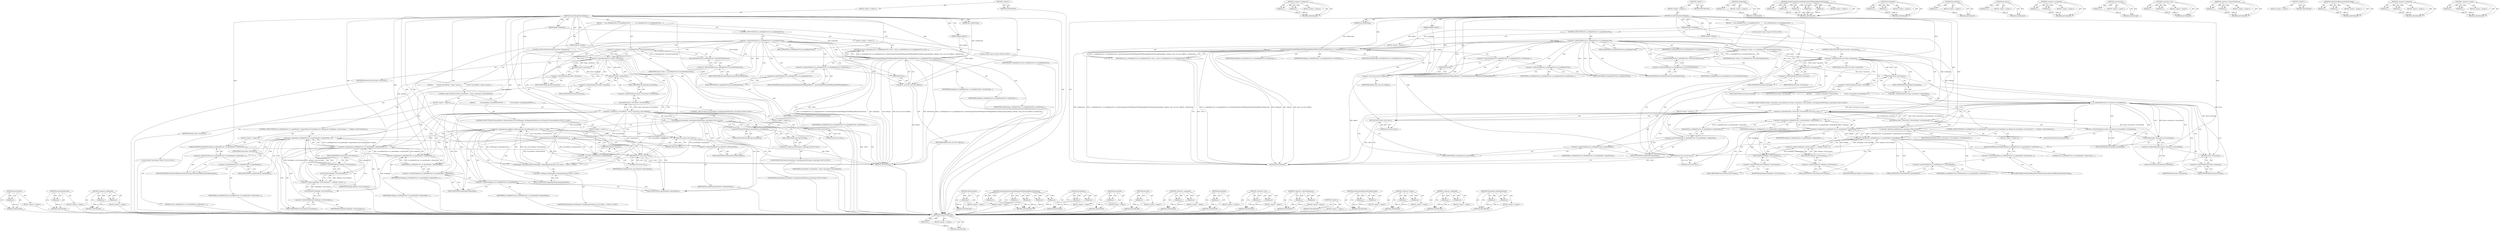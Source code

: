 digraph "DOMSupport.isPopupInputField" {
vulnerable_149 [label=<(METHOD,focusedOrMainFrame)>];
vulnerable_150 [label=<(PARAM,p1)>];
vulnerable_151 [label=<(BLOCK,&lt;empty&gt;,&lt;empty&gt;)>];
vulnerable_152 [label=<(METHOD_RETURN,ANY)>];
vulnerable_171 [label=<(METHOD,&lt;operator&gt;.fieldAccess)>];
vulnerable_172 [label=<(PARAM,p1)>];
vulnerable_173 [label=<(PARAM,p2)>];
vulnerable_174 [label=<(BLOCK,&lt;empty&gt;,&lt;empty&gt;)>];
vulnerable_175 [label=<(METHOD_RETURN,ANY)>];
vulnerable_6 [label=<(METHOD,&lt;global&gt;)<SUB>1</SUB>>];
vulnerable_7 [label=<(BLOCK,&lt;empty&gt;,&lt;empty&gt;)<SUB>1</SUB>>];
vulnerable_8 [label=<(METHOD,shouldChangeSelectedRange)<SUB>1</SUB>>];
vulnerable_9 [label=<(PARAM,Range* fromRange)<SUB>1</SUB>>];
vulnerable_10 [label=<(PARAM,Range* toRange)<SUB>1</SUB>>];
vulnerable_11 [label=<(PARAM,EAffinity affinity)<SUB>1</SUB>>];
vulnerable_12 [label=<(PARAM,bool stillSelecting)<SUB>1</SUB>>];
vulnerable_13 [label=<(BLOCK,{
    if (m_webPagePrivate-&gt;m_dumpRenderTree)
 ...,{
    if (m_webPagePrivate-&gt;m_dumpRenderTree)
 ...)<SUB>2</SUB>>];
vulnerable_14 [label=<(CONTROL_STRUCTURE,IF,if (m_webPagePrivate-&gt;m_dumpRenderTree))<SUB>3</SUB>>];
vulnerable_15 [label=<(&lt;operator&gt;.indirectFieldAccess,m_webPagePrivate-&gt;m_dumpRenderTree)<SUB>3</SUB>>];
vulnerable_16 [label=<(IDENTIFIER,m_webPagePrivate,if (m_webPagePrivate-&gt;m_dumpRenderTree))<SUB>3</SUB>>];
vulnerable_17 [label=<(FIELD_IDENTIFIER,m_dumpRenderTree,m_dumpRenderTree)<SUB>3</SUB>>];
vulnerable_18 [label=<(BLOCK,&lt;empty&gt;,&lt;empty&gt;)<SUB>4</SUB>>];
vulnerable_19 [label=<(RETURN,return m_webPagePrivate-&gt;m_dumpRenderTree-&gt;shou...,return m_webPagePrivate-&gt;m_dumpRenderTree-&gt;shou...)<SUB>4</SUB>>];
vulnerable_20 [label=<(shouldChangeSelectedDOMRangeToDOMRangeAffinityStillSelecting,m_webPagePrivate-&gt;m_dumpRenderTree-&gt;shouldChang...)<SUB>4</SUB>>];
vulnerable_21 [label=<(&lt;operator&gt;.indirectFieldAccess,m_webPagePrivate-&gt;m_dumpRenderTree-&gt;shouldChang...)<SUB>4</SUB>>];
vulnerable_22 [label=<(&lt;operator&gt;.indirectFieldAccess,m_webPagePrivate-&gt;m_dumpRenderTree)<SUB>4</SUB>>];
vulnerable_23 [label=<(IDENTIFIER,m_webPagePrivate,m_webPagePrivate-&gt;m_dumpRenderTree-&gt;shouldChang...)<SUB>4</SUB>>];
vulnerable_24 [label=<(FIELD_IDENTIFIER,m_dumpRenderTree,m_dumpRenderTree)<SUB>4</SUB>>];
vulnerable_25 [label=<(FIELD_IDENTIFIER,shouldChangeSelectedDOMRangeToDOMRangeAffinityS...,shouldChangeSelectedDOMRangeToDOMRangeAffinityS...)<SUB>4</SUB>>];
vulnerable_26 [label=<(IDENTIFIER,fromRange,m_webPagePrivate-&gt;m_dumpRenderTree-&gt;shouldChang...)<SUB>4</SUB>>];
vulnerable_27 [label=<(IDENTIFIER,toRange,m_webPagePrivate-&gt;m_dumpRenderTree-&gt;shouldChang...)<SUB>4</SUB>>];
vulnerable_28 [label=<(&lt;operator&gt;.cast,static_cast&lt;int&gt;(affinity))<SUB>4</SUB>>];
vulnerable_29 [label=<(UNKNOWN,int,int)<SUB>4</SUB>>];
vulnerable_30 [label=<(IDENTIFIER,affinity,static_cast&lt;int&gt;(affinity))<SUB>4</SUB>>];
vulnerable_31 [label=<(IDENTIFIER,stillSelecting,m_webPagePrivate-&gt;m_dumpRenderTree-&gt;shouldChang...)<SUB>4</SUB>>];
vulnerable_32 [label="<(LOCAL,Frame* frame: Frame*)<SUB>6</SUB>>"];
vulnerable_33 [label=<(&lt;operator&gt;.assignment,* frame = m_webPagePrivate-&gt;focusedOrMainFrame())<SUB>6</SUB>>];
vulnerable_34 [label=<(IDENTIFIER,frame,* frame = m_webPagePrivate-&gt;focusedOrMainFrame())<SUB>6</SUB>>];
vulnerable_35 [label=<(focusedOrMainFrame,m_webPagePrivate-&gt;focusedOrMainFrame())<SUB>6</SUB>>];
vulnerable_36 [label=<(&lt;operator&gt;.indirectFieldAccess,m_webPagePrivate-&gt;focusedOrMainFrame)<SUB>6</SUB>>];
vulnerable_37 [label=<(IDENTIFIER,m_webPagePrivate,m_webPagePrivate-&gt;focusedOrMainFrame())<SUB>6</SUB>>];
vulnerable_38 [label=<(FIELD_IDENTIFIER,focusedOrMainFrame,focusedOrMainFrame)<SUB>6</SUB>>];
vulnerable_39 [label=<(CONTROL_STRUCTURE,IF,if (frame &amp;&amp; frame-&gt;document()))<SUB>7</SUB>>];
vulnerable_40 [label=<(&lt;operator&gt;.logicalAnd,frame &amp;&amp; frame-&gt;document())<SUB>7</SUB>>];
vulnerable_41 [label=<(IDENTIFIER,frame,frame &amp;&amp; frame-&gt;document())<SUB>7</SUB>>];
vulnerable_42 [label=<(document,frame-&gt;document())<SUB>7</SUB>>];
vulnerable_43 [label=<(&lt;operator&gt;.indirectFieldAccess,frame-&gt;document)<SUB>7</SUB>>];
vulnerable_44 [label=<(IDENTIFIER,frame,frame-&gt;document())<SUB>7</SUB>>];
vulnerable_45 [label=<(FIELD_IDENTIFIER,document,document)<SUB>7</SUB>>];
vulnerable_46 [label=<(BLOCK,{
        if (frame-&gt;document()-&gt;focusedNode() ...,{
        if (frame-&gt;document()-&gt;focusedNode() ...)<SUB>7</SUB>>];
vulnerable_47 [label="<(CONTROL_STRUCTURE,IF,if (frame-&gt;document()-&gt;focusedNode() &amp;&amp; frame-&gt;document()-&gt;focusedNode()-&gt;hasTagName(HTMLNames::selectTag)))<SUB>8</SUB>>"];
vulnerable_48 [label=<(&lt;operator&gt;.logicalAnd,frame-&gt;document()-&gt;focusedNode() &amp;&amp; frame-&gt;docu...)<SUB>8</SUB>>];
vulnerable_49 [label=<(focusedNode,frame-&gt;document()-&gt;focusedNode())<SUB>8</SUB>>];
vulnerable_50 [label=<(&lt;operator&gt;.indirectFieldAccess,frame-&gt;document()-&gt;focusedNode)<SUB>8</SUB>>];
vulnerable_51 [label=<(document,frame-&gt;document())<SUB>8</SUB>>];
vulnerable_52 [label=<(&lt;operator&gt;.indirectFieldAccess,frame-&gt;document)<SUB>8</SUB>>];
vulnerable_53 [label=<(IDENTIFIER,frame,frame-&gt;document())<SUB>8</SUB>>];
vulnerable_54 [label=<(FIELD_IDENTIFIER,document,document)<SUB>8</SUB>>];
vulnerable_55 [label=<(FIELD_IDENTIFIER,focusedNode,focusedNode)<SUB>8</SUB>>];
vulnerable_56 [label=<(hasTagName,frame-&gt;document()-&gt;focusedNode()-&gt;hasTagName(HT...)<SUB>8</SUB>>];
vulnerable_57 [label=<(&lt;operator&gt;.indirectFieldAccess,frame-&gt;document()-&gt;focusedNode()-&gt;hasTagName)<SUB>8</SUB>>];
vulnerable_58 [label=<(focusedNode,frame-&gt;document()-&gt;focusedNode())<SUB>8</SUB>>];
vulnerable_59 [label=<(&lt;operator&gt;.indirectFieldAccess,frame-&gt;document()-&gt;focusedNode)<SUB>8</SUB>>];
vulnerable_60 [label=<(document,frame-&gt;document())<SUB>8</SUB>>];
vulnerable_61 [label=<(&lt;operator&gt;.indirectFieldAccess,frame-&gt;document)<SUB>8</SUB>>];
vulnerable_62 [label=<(IDENTIFIER,frame,frame-&gt;document())<SUB>8</SUB>>];
vulnerable_63 [label=<(FIELD_IDENTIFIER,document,document)<SUB>8</SUB>>];
vulnerable_64 [label=<(FIELD_IDENTIFIER,focusedNode,focusedNode)<SUB>8</SUB>>];
vulnerable_65 [label=<(FIELD_IDENTIFIER,hasTagName,hasTagName)<SUB>8</SUB>>];
vulnerable_66 [label="<(&lt;operator&gt;.fieldAccess,HTMLNames::selectTag)<SUB>8</SUB>>"];
vulnerable_67 [label=<(IDENTIFIER,HTMLNames,frame-&gt;document()-&gt;focusedNode()-&gt;hasTagName(HT...)<SUB>8</SUB>>];
vulnerable_68 [label=<(FIELD_IDENTIFIER,selectTag,selectTag)<SUB>8</SUB>>];
vulnerable_69 [label=<(BLOCK,&lt;empty&gt;,&lt;empty&gt;)<SUB>9</SUB>>];
vulnerable_70 [label=<(RETURN,return false;,return false;)<SUB>9</SUB>>];
vulnerable_71 [label=<(LITERAL,false,return false;)<SUB>9</SUB>>];
vulnerable_72 [label=<(CONTROL_STRUCTURE,IF,if (m_webPagePrivate-&gt;m_inputHandler-&gt;isInputMode() &amp;&amp; fromRange &amp;&amp; toRange &amp;&amp; (fromRange-&gt;startContainer() == toRange-&gt;startContainer())))<SUB>11</SUB>>];
vulnerable_73 [label=<(&lt;operator&gt;.logicalAnd,m_webPagePrivate-&gt;m_inputHandler-&gt;isInputMode()...)<SUB>11</SUB>>];
vulnerable_74 [label=<(&lt;operator&gt;.logicalAnd,m_webPagePrivate-&gt;m_inputHandler-&gt;isInputMode()...)<SUB>11</SUB>>];
vulnerable_75 [label=<(&lt;operator&gt;.logicalAnd,m_webPagePrivate-&gt;m_inputHandler-&gt;isInputMode()...)<SUB>11</SUB>>];
vulnerable_76 [label=<(isInputMode,m_webPagePrivate-&gt;m_inputHandler-&gt;isInputMode())<SUB>11</SUB>>];
vulnerable_77 [label=<(&lt;operator&gt;.indirectFieldAccess,m_webPagePrivate-&gt;m_inputHandler-&gt;isInputMode)<SUB>11</SUB>>];
vulnerable_78 [label=<(&lt;operator&gt;.indirectFieldAccess,m_webPagePrivate-&gt;m_inputHandler)<SUB>11</SUB>>];
vulnerable_79 [label=<(IDENTIFIER,m_webPagePrivate,m_webPagePrivate-&gt;m_inputHandler-&gt;isInputMode())<SUB>11</SUB>>];
vulnerable_80 [label=<(FIELD_IDENTIFIER,m_inputHandler,m_inputHandler)<SUB>11</SUB>>];
vulnerable_81 [label=<(FIELD_IDENTIFIER,isInputMode,isInputMode)<SUB>11</SUB>>];
vulnerable_82 [label=<(IDENTIFIER,fromRange,m_webPagePrivate-&gt;m_inputHandler-&gt;isInputMode()...)<SUB>11</SUB>>];
vulnerable_83 [label=<(IDENTIFIER,toRange,m_webPagePrivate-&gt;m_inputHandler-&gt;isInputMode()...)<SUB>11</SUB>>];
vulnerable_84 [label=<(&lt;operator&gt;.equals,fromRange-&gt;startContainer() == toRange-&gt;startCo...)<SUB>11</SUB>>];
vulnerable_85 [label=<(startContainer,fromRange-&gt;startContainer())<SUB>11</SUB>>];
vulnerable_86 [label=<(&lt;operator&gt;.indirectFieldAccess,fromRange-&gt;startContainer)<SUB>11</SUB>>];
vulnerable_87 [label=<(IDENTIFIER,fromRange,fromRange-&gt;startContainer())<SUB>11</SUB>>];
vulnerable_88 [label=<(FIELD_IDENTIFIER,startContainer,startContainer)<SUB>11</SUB>>];
vulnerable_89 [label=<(startContainer,toRange-&gt;startContainer())<SUB>11</SUB>>];
vulnerable_90 [label=<(&lt;operator&gt;.indirectFieldAccess,toRange-&gt;startContainer)<SUB>11</SUB>>];
vulnerable_91 [label=<(IDENTIFIER,toRange,toRange-&gt;startContainer())<SUB>11</SUB>>];
vulnerable_92 [label=<(FIELD_IDENTIFIER,startContainer,startContainer)<SUB>11</SUB>>];
vulnerable_93 [label=<(BLOCK,&lt;empty&gt;,&lt;empty&gt;)<SUB>12</SUB>>];
vulnerable_94 [label=<(notifyClientOfKeyboardVisibilityChange,m_webPagePrivate-&gt;m_inputHandler-&gt;notifyClientO...)<SUB>12</SUB>>];
vulnerable_95 [label=<(&lt;operator&gt;.indirectFieldAccess,m_webPagePrivate-&gt;m_inputHandler-&gt;notifyClientO...)<SUB>12</SUB>>];
vulnerable_96 [label=<(&lt;operator&gt;.indirectFieldAccess,m_webPagePrivate-&gt;m_inputHandler)<SUB>12</SUB>>];
vulnerable_97 [label=<(IDENTIFIER,m_webPagePrivate,m_webPagePrivate-&gt;m_inputHandler-&gt;notifyClientO...)<SUB>12</SUB>>];
vulnerable_98 [label=<(FIELD_IDENTIFIER,m_inputHandler,m_inputHandler)<SUB>12</SUB>>];
vulnerable_99 [label=<(FIELD_IDENTIFIER,notifyClientOfKeyboardVisibilityChange,notifyClientOfKeyboardVisibilityChange)<SUB>12</SUB>>];
vulnerable_100 [label=<(LITERAL,true,m_webPagePrivate-&gt;m_inputHandler-&gt;notifyClientO...)<SUB>12</SUB>>];
vulnerable_101 [label=<(RETURN,return true;,return true;)<SUB>15</SUB>>];
vulnerable_102 [label=<(LITERAL,true,return true;)<SUB>15</SUB>>];
vulnerable_103 [label=<(METHOD_RETURN,bool)<SUB>1</SUB>>];
vulnerable_105 [label=<(METHOD_RETURN,ANY)<SUB>1</SUB>>];
vulnerable_176 [label=<(METHOD,isInputMode)>];
vulnerable_177 [label=<(PARAM,p1)>];
vulnerable_178 [label=<(BLOCK,&lt;empty&gt;,&lt;empty&gt;)>];
vulnerable_179 [label=<(METHOD_RETURN,ANY)>];
vulnerable_131 [label=<(METHOD,shouldChangeSelectedDOMRangeToDOMRangeAffinityStillSelecting)>];
vulnerable_132 [label=<(PARAM,p1)>];
vulnerable_133 [label=<(PARAM,p2)>];
vulnerable_134 [label=<(PARAM,p3)>];
vulnerable_135 [label=<(PARAM,p4)>];
vulnerable_136 [label=<(PARAM,p5)>];
vulnerable_137 [label=<(BLOCK,&lt;empty&gt;,&lt;empty&gt;)>];
vulnerable_138 [label=<(METHOD_RETURN,ANY)>];
vulnerable_166 [label=<(METHOD,hasTagName)>];
vulnerable_167 [label=<(PARAM,p1)>];
vulnerable_168 [label=<(PARAM,p2)>];
vulnerable_169 [label=<(BLOCK,&lt;empty&gt;,&lt;empty&gt;)>];
vulnerable_170 [label=<(METHOD_RETURN,ANY)>];
vulnerable_162 [label=<(METHOD,focusedNode)>];
vulnerable_163 [label=<(PARAM,p1)>];
vulnerable_164 [label=<(BLOCK,&lt;empty&gt;,&lt;empty&gt;)>];
vulnerable_165 [label=<(METHOD_RETURN,ANY)>];
vulnerable_158 [label=<(METHOD,document)>];
vulnerable_159 [label=<(PARAM,p1)>];
vulnerable_160 [label=<(BLOCK,&lt;empty&gt;,&lt;empty&gt;)>];
vulnerable_161 [label=<(METHOD_RETURN,ANY)>];
vulnerable_144 [label=<(METHOD,&lt;operator&gt;.assignment)>];
vulnerable_145 [label=<(PARAM,p1)>];
vulnerable_146 [label=<(PARAM,p2)>];
vulnerable_147 [label=<(BLOCK,&lt;empty&gt;,&lt;empty&gt;)>];
vulnerable_148 [label=<(METHOD_RETURN,ANY)>];
vulnerable_185 [label=<(METHOD,startContainer)>];
vulnerable_186 [label=<(PARAM,p1)>];
vulnerable_187 [label=<(BLOCK,&lt;empty&gt;,&lt;empty&gt;)>];
vulnerable_188 [label=<(METHOD_RETURN,ANY)>];
vulnerable_139 [label=<(METHOD,&lt;operator&gt;.cast)>];
vulnerable_140 [label=<(PARAM,p1)>];
vulnerable_141 [label=<(PARAM,p2)>];
vulnerable_142 [label=<(BLOCK,&lt;empty&gt;,&lt;empty&gt;)>];
vulnerable_143 [label=<(METHOD_RETURN,ANY)>];
vulnerable_126 [label=<(METHOD,&lt;operator&gt;.indirectFieldAccess)>];
vulnerable_127 [label=<(PARAM,p1)>];
vulnerable_128 [label=<(PARAM,p2)>];
vulnerable_129 [label=<(BLOCK,&lt;empty&gt;,&lt;empty&gt;)>];
vulnerable_130 [label=<(METHOD_RETURN,ANY)>];
vulnerable_120 [label=<(METHOD,&lt;global&gt;)<SUB>1</SUB>>];
vulnerable_121 [label=<(BLOCK,&lt;empty&gt;,&lt;empty&gt;)>];
vulnerable_122 [label=<(METHOD_RETURN,ANY)>];
vulnerable_189 [label=<(METHOD,notifyClientOfKeyboardVisibilityChange)>];
vulnerable_190 [label=<(PARAM,p1)>];
vulnerable_191 [label=<(PARAM,p2)>];
vulnerable_192 [label=<(BLOCK,&lt;empty&gt;,&lt;empty&gt;)>];
vulnerable_193 [label=<(METHOD_RETURN,ANY)>];
vulnerable_153 [label=<(METHOD,&lt;operator&gt;.logicalAnd)>];
vulnerable_154 [label=<(PARAM,p1)>];
vulnerable_155 [label=<(PARAM,p2)>];
vulnerable_156 [label=<(BLOCK,&lt;empty&gt;,&lt;empty&gt;)>];
vulnerable_157 [label=<(METHOD_RETURN,ANY)>];
vulnerable_180 [label=<(METHOD,&lt;operator&gt;.equals)>];
vulnerable_181 [label=<(PARAM,p1)>];
vulnerable_182 [label=<(PARAM,p2)>];
vulnerable_183 [label=<(BLOCK,&lt;empty&gt;,&lt;empty&gt;)>];
vulnerable_184 [label=<(METHOD_RETURN,ANY)>];
fixed_211 [label=<(METHOD,startContainer)>];
fixed_212 [label=<(PARAM,p1)>];
fixed_213 [label=<(BLOCK,&lt;empty&gt;,&lt;empty&gt;)>];
fixed_214 [label=<(METHOD_RETURN,ANY)>];
fixed_166 [label=<(METHOD,focusedOrMainFrame)>];
fixed_167 [label=<(PARAM,p1)>];
fixed_168 [label=<(BLOCK,&lt;empty&gt;,&lt;empty&gt;)>];
fixed_169 [label=<(METHOD_RETURN,ANY)>];
fixed_188 [label=<(METHOD,&lt;operator&gt;.fieldAccess)>];
fixed_189 [label=<(PARAM,p1)>];
fixed_190 [label=<(PARAM,p2)>];
fixed_191 [label=<(BLOCK,&lt;empty&gt;,&lt;empty&gt;)>];
fixed_192 [label=<(METHOD_RETURN,ANY)>];
fixed_6 [label=<(METHOD,&lt;global&gt;)<SUB>1</SUB>>];
fixed_7 [label=<(BLOCK,&lt;empty&gt;,&lt;empty&gt;)<SUB>1</SUB>>];
fixed_8 [label=<(METHOD,shouldChangeSelectedRange)<SUB>1</SUB>>];
fixed_9 [label=<(PARAM,Range* fromRange)<SUB>1</SUB>>];
fixed_10 [label=<(PARAM,Range* toRange)<SUB>1</SUB>>];
fixed_11 [label=<(PARAM,EAffinity affinity)<SUB>1</SUB>>];
fixed_12 [label=<(PARAM,bool stillSelecting)<SUB>1</SUB>>];
fixed_13 [label=<(BLOCK,{
    if (m_webPagePrivate-&gt;m_dumpRenderTree)
 ...,{
    if (m_webPagePrivate-&gt;m_dumpRenderTree)
 ...)<SUB>2</SUB>>];
fixed_14 [label=<(CONTROL_STRUCTURE,IF,if (m_webPagePrivate-&gt;m_dumpRenderTree))<SUB>3</SUB>>];
fixed_15 [label=<(&lt;operator&gt;.indirectFieldAccess,m_webPagePrivate-&gt;m_dumpRenderTree)<SUB>3</SUB>>];
fixed_16 [label=<(IDENTIFIER,m_webPagePrivate,if (m_webPagePrivate-&gt;m_dumpRenderTree))<SUB>3</SUB>>];
fixed_17 [label=<(FIELD_IDENTIFIER,m_dumpRenderTree,m_dumpRenderTree)<SUB>3</SUB>>];
fixed_18 [label=<(BLOCK,&lt;empty&gt;,&lt;empty&gt;)<SUB>4</SUB>>];
fixed_19 [label=<(RETURN,return m_webPagePrivate-&gt;m_dumpRenderTree-&gt;shou...,return m_webPagePrivate-&gt;m_dumpRenderTree-&gt;shou...)<SUB>4</SUB>>];
fixed_20 [label=<(shouldChangeSelectedDOMRangeToDOMRangeAffinityStillSelecting,m_webPagePrivate-&gt;m_dumpRenderTree-&gt;shouldChang...)<SUB>4</SUB>>];
fixed_21 [label=<(&lt;operator&gt;.indirectFieldAccess,m_webPagePrivate-&gt;m_dumpRenderTree-&gt;shouldChang...)<SUB>4</SUB>>];
fixed_22 [label=<(&lt;operator&gt;.indirectFieldAccess,m_webPagePrivate-&gt;m_dumpRenderTree)<SUB>4</SUB>>];
fixed_23 [label=<(IDENTIFIER,m_webPagePrivate,m_webPagePrivate-&gt;m_dumpRenderTree-&gt;shouldChang...)<SUB>4</SUB>>];
fixed_24 [label=<(FIELD_IDENTIFIER,m_dumpRenderTree,m_dumpRenderTree)<SUB>4</SUB>>];
fixed_25 [label=<(FIELD_IDENTIFIER,shouldChangeSelectedDOMRangeToDOMRangeAffinityS...,shouldChangeSelectedDOMRangeToDOMRangeAffinityS...)<SUB>4</SUB>>];
fixed_26 [label=<(IDENTIFIER,fromRange,m_webPagePrivate-&gt;m_dumpRenderTree-&gt;shouldChang...)<SUB>4</SUB>>];
fixed_27 [label=<(IDENTIFIER,toRange,m_webPagePrivate-&gt;m_dumpRenderTree-&gt;shouldChang...)<SUB>4</SUB>>];
fixed_28 [label=<(&lt;operator&gt;.cast,static_cast&lt;int&gt;(affinity))<SUB>4</SUB>>];
fixed_29 [label=<(UNKNOWN,int,int)<SUB>4</SUB>>];
fixed_30 [label=<(IDENTIFIER,affinity,static_cast&lt;int&gt;(affinity))<SUB>4</SUB>>];
fixed_31 [label=<(IDENTIFIER,stillSelecting,m_webPagePrivate-&gt;m_dumpRenderTree-&gt;shouldChang...)<SUB>4</SUB>>];
fixed_32 [label="<(LOCAL,Frame* frame: Frame*)<SUB>6</SUB>>"];
fixed_33 [label=<(&lt;operator&gt;.assignment,* frame = m_webPagePrivate-&gt;focusedOrMainFrame())<SUB>6</SUB>>];
fixed_34 [label=<(IDENTIFIER,frame,* frame = m_webPagePrivate-&gt;focusedOrMainFrame())<SUB>6</SUB>>];
fixed_35 [label=<(focusedOrMainFrame,m_webPagePrivate-&gt;focusedOrMainFrame())<SUB>6</SUB>>];
fixed_36 [label=<(&lt;operator&gt;.indirectFieldAccess,m_webPagePrivate-&gt;focusedOrMainFrame)<SUB>6</SUB>>];
fixed_37 [label=<(IDENTIFIER,m_webPagePrivate,m_webPagePrivate-&gt;focusedOrMainFrame())<SUB>6</SUB>>];
fixed_38 [label=<(FIELD_IDENTIFIER,focusedOrMainFrame,focusedOrMainFrame)<SUB>6</SUB>>];
fixed_39 [label=<(CONTROL_STRUCTURE,IF,if (frame &amp;&amp; frame-&gt;document()))<SUB>7</SUB>>];
fixed_40 [label=<(&lt;operator&gt;.logicalAnd,frame &amp;&amp; frame-&gt;document())<SUB>7</SUB>>];
fixed_41 [label=<(IDENTIFIER,frame,frame &amp;&amp; frame-&gt;document())<SUB>7</SUB>>];
fixed_42 [label=<(document,frame-&gt;document())<SUB>7</SUB>>];
fixed_43 [label=<(&lt;operator&gt;.indirectFieldAccess,frame-&gt;document)<SUB>7</SUB>>];
fixed_44 [label=<(IDENTIFIER,frame,frame-&gt;document())<SUB>7</SUB>>];
fixed_45 [label=<(FIELD_IDENTIFIER,document,document)<SUB>7</SUB>>];
fixed_46 [label=<(BLOCK,{
        if (Node* focusedNode = frame-&gt;docume...,{
        if (Node* focusedNode = frame-&gt;docume...)<SUB>7</SUB>>];
fixed_47 [label=<(CONTROL_STRUCTURE,IF,if (Node* focusedNode = frame-&gt;document()-&gt;focusedNode()))<SUB>8</SUB>>];
fixed_48 [label=<(BLOCK,&lt;empty&gt;,&lt;empty&gt;)<SUB>8</SUB>>];
fixed_49 [label="<(LOCAL,Node* focusedNode: Node*)<SUB>8</SUB>>"];
fixed_50 [label=<(&lt;operator&gt;.assignment,* focusedNode = frame-&gt;document()-&gt;focusedNode())<SUB>8</SUB>>];
fixed_51 [label=<(IDENTIFIER,focusedNode,* focusedNode = frame-&gt;document()-&gt;focusedNode())<SUB>8</SUB>>];
fixed_52 [label=<(focusedNode,frame-&gt;document()-&gt;focusedNode())<SUB>8</SUB>>];
fixed_53 [label=<(&lt;operator&gt;.indirectFieldAccess,frame-&gt;document()-&gt;focusedNode)<SUB>8</SUB>>];
fixed_54 [label=<(document,frame-&gt;document())<SUB>8</SUB>>];
fixed_55 [label=<(&lt;operator&gt;.indirectFieldAccess,frame-&gt;document)<SUB>8</SUB>>];
fixed_56 [label=<(IDENTIFIER,frame,frame-&gt;document())<SUB>8</SUB>>];
fixed_57 [label=<(FIELD_IDENTIFIER,document,document)<SUB>8</SUB>>];
fixed_58 [label=<(FIELD_IDENTIFIER,focusedNode,focusedNode)<SUB>8</SUB>>];
fixed_59 [label=<(BLOCK,{
            if (focusedNode-&gt;hasTagName(HTMLN...,{
            if (focusedNode-&gt;hasTagName(HTMLN...)<SUB>8</SUB>>];
fixed_60 [label="<(CONTROL_STRUCTURE,IF,if (focusedNode-&gt;hasTagName(HTMLNames::selectTag)))<SUB>9</SUB>>"];
fixed_61 [label="<(hasTagName,focusedNode-&gt;hasTagName(HTMLNames::selectTag))<SUB>9</SUB>>"];
fixed_62 [label=<(&lt;operator&gt;.indirectFieldAccess,focusedNode-&gt;hasTagName)<SUB>9</SUB>>];
fixed_63 [label="<(IDENTIFIER,focusedNode,focusedNode-&gt;hasTagName(HTMLNames::selectTag))<SUB>9</SUB>>"];
fixed_64 [label=<(FIELD_IDENTIFIER,hasTagName,hasTagName)<SUB>9</SUB>>];
fixed_65 [label="<(&lt;operator&gt;.fieldAccess,HTMLNames::selectTag)<SUB>9</SUB>>"];
fixed_66 [label="<(IDENTIFIER,HTMLNames,focusedNode-&gt;hasTagName(HTMLNames::selectTag))<SUB>9</SUB>>"];
fixed_67 [label=<(FIELD_IDENTIFIER,selectTag,selectTag)<SUB>9</SUB>>];
fixed_68 [label=<(BLOCK,&lt;empty&gt;,&lt;empty&gt;)<SUB>10</SUB>>];
fixed_69 [label=<(RETURN,return false;,return false;)<SUB>10</SUB>>];
fixed_70 [label=<(LITERAL,false,return false;)<SUB>10</SUB>>];
fixed_71 [label="<(CONTROL_STRUCTURE,IF,if (focusedNode-&gt;isElementNode() &amp;&amp; DOMSupport::isPopupInputField(static_cast&lt;Element*&gt;(focusedNode))))<SUB>11</SUB>>"];
fixed_72 [label="<(&lt;operator&gt;.logicalAnd,focusedNode-&gt;isElementNode() &amp;&amp; DOMSupport::isP...)<SUB>11</SUB>>"];
fixed_73 [label=<(isElementNode,focusedNode-&gt;isElementNode())<SUB>11</SUB>>];
fixed_74 [label=<(&lt;operator&gt;.indirectFieldAccess,focusedNode-&gt;isElementNode)<SUB>11</SUB>>];
fixed_75 [label=<(IDENTIFIER,focusedNode,focusedNode-&gt;isElementNode())<SUB>11</SUB>>];
fixed_76 [label=<(FIELD_IDENTIFIER,isElementNode,isElementNode)<SUB>11</SUB>>];
fixed_77 [label="<(DOMSupport.isPopupInputField,DOMSupport::isPopupInputField(static_cast&lt;Eleme...)<SUB>11</SUB>>"];
fixed_78 [label="<(&lt;operator&gt;.fieldAccess,DOMSupport::isPopupInputField)<SUB>11</SUB>>"];
fixed_79 [label="<(IDENTIFIER,DOMSupport,DOMSupport::isPopupInputField(static_cast&lt;Eleme...)<SUB>11</SUB>>"];
fixed_80 [label=<(FIELD_IDENTIFIER,isPopupInputField,isPopupInputField)<SUB>11</SUB>>];
fixed_81 [label=<(&lt;operator&gt;.cast,static_cast&lt;Element*&gt;(focusedNode))<SUB>11</SUB>>];
fixed_82 [label=<(UNKNOWN,Element*,Element*)<SUB>11</SUB>>];
fixed_83 [label=<(IDENTIFIER,focusedNode,static_cast&lt;Element*&gt;(focusedNode))<SUB>11</SUB>>];
fixed_84 [label=<(BLOCK,&lt;empty&gt;,&lt;empty&gt;)<SUB>12</SUB>>];
fixed_85 [label=<(RETURN,return false;,return false;)<SUB>12</SUB>>];
fixed_86 [label=<(LITERAL,false,return false;)<SUB>12</SUB>>];
fixed_87 [label=<(CONTROL_STRUCTURE,IF,if (m_webPagePrivate-&gt;m_inputHandler-&gt;isInputMode() &amp;&amp; fromRange &amp;&amp; toRange &amp;&amp; (fromRange-&gt;startContainer() == toRange-&gt;startContainer())))<SUB>15</SUB>>];
fixed_88 [label=<(&lt;operator&gt;.logicalAnd,m_webPagePrivate-&gt;m_inputHandler-&gt;isInputMode()...)<SUB>15</SUB>>];
fixed_89 [label=<(&lt;operator&gt;.logicalAnd,m_webPagePrivate-&gt;m_inputHandler-&gt;isInputMode()...)<SUB>15</SUB>>];
fixed_90 [label=<(&lt;operator&gt;.logicalAnd,m_webPagePrivate-&gt;m_inputHandler-&gt;isInputMode()...)<SUB>15</SUB>>];
fixed_91 [label=<(isInputMode,m_webPagePrivate-&gt;m_inputHandler-&gt;isInputMode())<SUB>15</SUB>>];
fixed_92 [label=<(&lt;operator&gt;.indirectFieldAccess,m_webPagePrivate-&gt;m_inputHandler-&gt;isInputMode)<SUB>15</SUB>>];
fixed_93 [label=<(&lt;operator&gt;.indirectFieldAccess,m_webPagePrivate-&gt;m_inputHandler)<SUB>15</SUB>>];
fixed_94 [label=<(IDENTIFIER,m_webPagePrivate,m_webPagePrivate-&gt;m_inputHandler-&gt;isInputMode())<SUB>15</SUB>>];
fixed_95 [label=<(FIELD_IDENTIFIER,m_inputHandler,m_inputHandler)<SUB>15</SUB>>];
fixed_96 [label=<(FIELD_IDENTIFIER,isInputMode,isInputMode)<SUB>15</SUB>>];
fixed_97 [label=<(IDENTIFIER,fromRange,m_webPagePrivate-&gt;m_inputHandler-&gt;isInputMode()...)<SUB>15</SUB>>];
fixed_98 [label=<(IDENTIFIER,toRange,m_webPagePrivate-&gt;m_inputHandler-&gt;isInputMode()...)<SUB>15</SUB>>];
fixed_99 [label=<(&lt;operator&gt;.equals,fromRange-&gt;startContainer() == toRange-&gt;startCo...)<SUB>15</SUB>>];
fixed_100 [label=<(startContainer,fromRange-&gt;startContainer())<SUB>15</SUB>>];
fixed_101 [label=<(&lt;operator&gt;.indirectFieldAccess,fromRange-&gt;startContainer)<SUB>15</SUB>>];
fixed_102 [label=<(IDENTIFIER,fromRange,fromRange-&gt;startContainer())<SUB>15</SUB>>];
fixed_103 [label=<(FIELD_IDENTIFIER,startContainer,startContainer)<SUB>15</SUB>>];
fixed_104 [label=<(startContainer,toRange-&gt;startContainer())<SUB>15</SUB>>];
fixed_105 [label=<(&lt;operator&gt;.indirectFieldAccess,toRange-&gt;startContainer)<SUB>15</SUB>>];
fixed_106 [label=<(IDENTIFIER,toRange,toRange-&gt;startContainer())<SUB>15</SUB>>];
fixed_107 [label=<(FIELD_IDENTIFIER,startContainer,startContainer)<SUB>15</SUB>>];
fixed_108 [label=<(BLOCK,&lt;empty&gt;,&lt;empty&gt;)<SUB>16</SUB>>];
fixed_109 [label=<(notifyClientOfKeyboardVisibilityChange,m_webPagePrivate-&gt;m_inputHandler-&gt;notifyClientO...)<SUB>16</SUB>>];
fixed_110 [label=<(&lt;operator&gt;.indirectFieldAccess,m_webPagePrivate-&gt;m_inputHandler-&gt;notifyClientO...)<SUB>16</SUB>>];
fixed_111 [label=<(&lt;operator&gt;.indirectFieldAccess,m_webPagePrivate-&gt;m_inputHandler)<SUB>16</SUB>>];
fixed_112 [label=<(IDENTIFIER,m_webPagePrivate,m_webPagePrivate-&gt;m_inputHandler-&gt;notifyClientO...)<SUB>16</SUB>>];
fixed_113 [label=<(FIELD_IDENTIFIER,m_inputHandler,m_inputHandler)<SUB>16</SUB>>];
fixed_114 [label=<(FIELD_IDENTIFIER,notifyClientOfKeyboardVisibilityChange,notifyClientOfKeyboardVisibilityChange)<SUB>16</SUB>>];
fixed_115 [label=<(LITERAL,true,m_webPagePrivate-&gt;m_inputHandler-&gt;notifyClientO...)<SUB>16</SUB>>];
fixed_116 [label=<(RETURN,return true;,return true;)<SUB>19</SUB>>];
fixed_117 [label=<(LITERAL,true,return true;)<SUB>19</SUB>>];
fixed_118 [label=<(METHOD_RETURN,bool)<SUB>1</SUB>>];
fixed_120 [label=<(METHOD_RETURN,ANY)<SUB>1</SUB>>];
fixed_193 [label=<(METHOD,isElementNode)>];
fixed_194 [label=<(PARAM,p1)>];
fixed_195 [label=<(BLOCK,&lt;empty&gt;,&lt;empty&gt;)>];
fixed_196 [label=<(METHOD_RETURN,ANY)>];
fixed_148 [label=<(METHOD,shouldChangeSelectedDOMRangeToDOMRangeAffinityStillSelecting)>];
fixed_149 [label=<(PARAM,p1)>];
fixed_150 [label=<(PARAM,p2)>];
fixed_151 [label=<(PARAM,p3)>];
fixed_152 [label=<(PARAM,p4)>];
fixed_153 [label=<(PARAM,p5)>];
fixed_154 [label=<(BLOCK,&lt;empty&gt;,&lt;empty&gt;)>];
fixed_155 [label=<(METHOD_RETURN,ANY)>];
fixed_183 [label=<(METHOD,hasTagName)>];
fixed_184 [label=<(PARAM,p1)>];
fixed_185 [label=<(PARAM,p2)>];
fixed_186 [label=<(BLOCK,&lt;empty&gt;,&lt;empty&gt;)>];
fixed_187 [label=<(METHOD_RETURN,ANY)>];
fixed_179 [label=<(METHOD,focusedNode)>];
fixed_180 [label=<(PARAM,p1)>];
fixed_181 [label=<(BLOCK,&lt;empty&gt;,&lt;empty&gt;)>];
fixed_182 [label=<(METHOD_RETURN,ANY)>];
fixed_175 [label=<(METHOD,document)>];
fixed_176 [label=<(PARAM,p1)>];
fixed_177 [label=<(BLOCK,&lt;empty&gt;,&lt;empty&gt;)>];
fixed_178 [label=<(METHOD_RETURN,ANY)>];
fixed_161 [label=<(METHOD,&lt;operator&gt;.assignment)>];
fixed_162 [label=<(PARAM,p1)>];
fixed_163 [label=<(PARAM,p2)>];
fixed_164 [label=<(BLOCK,&lt;empty&gt;,&lt;empty&gt;)>];
fixed_165 [label=<(METHOD_RETURN,ANY)>];
fixed_202 [label=<(METHOD,isInputMode)>];
fixed_203 [label=<(PARAM,p1)>];
fixed_204 [label=<(BLOCK,&lt;empty&gt;,&lt;empty&gt;)>];
fixed_205 [label=<(METHOD_RETURN,ANY)>];
fixed_156 [label=<(METHOD,&lt;operator&gt;.cast)>];
fixed_157 [label=<(PARAM,p1)>];
fixed_158 [label=<(PARAM,p2)>];
fixed_159 [label=<(BLOCK,&lt;empty&gt;,&lt;empty&gt;)>];
fixed_160 [label=<(METHOD_RETURN,ANY)>];
fixed_143 [label=<(METHOD,&lt;operator&gt;.indirectFieldAccess)>];
fixed_144 [label=<(PARAM,p1)>];
fixed_145 [label=<(PARAM,p2)>];
fixed_146 [label=<(BLOCK,&lt;empty&gt;,&lt;empty&gt;)>];
fixed_147 [label=<(METHOD_RETURN,ANY)>];
fixed_137 [label=<(METHOD,&lt;global&gt;)<SUB>1</SUB>>];
fixed_138 [label=<(BLOCK,&lt;empty&gt;,&lt;empty&gt;)>];
fixed_139 [label=<(METHOD_RETURN,ANY)>];
fixed_215 [label=<(METHOD,notifyClientOfKeyboardVisibilityChange)>];
fixed_216 [label=<(PARAM,p1)>];
fixed_217 [label=<(PARAM,p2)>];
fixed_218 [label=<(BLOCK,&lt;empty&gt;,&lt;empty&gt;)>];
fixed_219 [label=<(METHOD_RETURN,ANY)>];
fixed_206 [label=<(METHOD,&lt;operator&gt;.equals)>];
fixed_207 [label=<(PARAM,p1)>];
fixed_208 [label=<(PARAM,p2)>];
fixed_209 [label=<(BLOCK,&lt;empty&gt;,&lt;empty&gt;)>];
fixed_210 [label=<(METHOD_RETURN,ANY)>];
fixed_170 [label=<(METHOD,&lt;operator&gt;.logicalAnd)>];
fixed_171 [label=<(PARAM,p1)>];
fixed_172 [label=<(PARAM,p2)>];
fixed_173 [label=<(BLOCK,&lt;empty&gt;,&lt;empty&gt;)>];
fixed_174 [label=<(METHOD_RETURN,ANY)>];
fixed_197 [label=<(METHOD,DOMSupport.isPopupInputField)>];
fixed_198 [label=<(PARAM,p1)>];
fixed_199 [label=<(PARAM,p2)>];
fixed_200 [label=<(BLOCK,&lt;empty&gt;,&lt;empty&gt;)>];
fixed_201 [label=<(METHOD_RETURN,ANY)>];
vulnerable_149 -> vulnerable_150  [key=0, label="AST: "];
vulnerable_149 -> vulnerable_150  [key=1, label="DDG: "];
vulnerable_149 -> vulnerable_151  [key=0, label="AST: "];
vulnerable_149 -> vulnerable_152  [key=0, label="AST: "];
vulnerable_149 -> vulnerable_152  [key=1, label="CFG: "];
vulnerable_150 -> vulnerable_152  [key=0, label="DDG: p1"];
vulnerable_171 -> vulnerable_172  [key=0, label="AST: "];
vulnerable_171 -> vulnerable_172  [key=1, label="DDG: "];
vulnerable_171 -> vulnerable_174  [key=0, label="AST: "];
vulnerable_171 -> vulnerable_173  [key=0, label="AST: "];
vulnerable_171 -> vulnerable_173  [key=1, label="DDG: "];
vulnerable_171 -> vulnerable_175  [key=0, label="AST: "];
vulnerable_171 -> vulnerable_175  [key=1, label="CFG: "];
vulnerable_172 -> vulnerable_175  [key=0, label="DDG: p1"];
vulnerable_173 -> vulnerable_175  [key=0, label="DDG: p2"];
vulnerable_6 -> vulnerable_7  [key=0, label="AST: "];
vulnerable_6 -> vulnerable_105  [key=0, label="AST: "];
vulnerable_6 -> vulnerable_105  [key=1, label="CFG: "];
vulnerable_7 -> vulnerable_8  [key=0, label="AST: "];
vulnerable_8 -> vulnerable_9  [key=0, label="AST: "];
vulnerable_8 -> vulnerable_9  [key=1, label="DDG: "];
vulnerable_8 -> vulnerable_10  [key=0, label="AST: "];
vulnerable_8 -> vulnerable_10  [key=1, label="DDG: "];
vulnerable_8 -> vulnerable_11  [key=0, label="AST: "];
vulnerable_8 -> vulnerable_11  [key=1, label="DDG: "];
vulnerable_8 -> vulnerable_12  [key=0, label="AST: "];
vulnerable_8 -> vulnerable_12  [key=1, label="DDG: "];
vulnerable_8 -> vulnerable_13  [key=0, label="AST: "];
vulnerable_8 -> vulnerable_103  [key=0, label="AST: "];
vulnerable_8 -> vulnerable_17  [key=0, label="CFG: "];
vulnerable_8 -> vulnerable_101  [key=0, label="DDG: "];
vulnerable_8 -> vulnerable_102  [key=0, label="DDG: "];
vulnerable_8 -> vulnerable_40  [key=0, label="DDG: "];
vulnerable_8 -> vulnerable_20  [key=0, label="DDG: "];
vulnerable_8 -> vulnerable_70  [key=0, label="DDG: "];
vulnerable_8 -> vulnerable_28  [key=0, label="DDG: "];
vulnerable_8 -> vulnerable_71  [key=0, label="DDG: "];
vulnerable_8 -> vulnerable_74  [key=0, label="DDG: "];
vulnerable_8 -> vulnerable_94  [key=0, label="DDG: "];
vulnerable_8 -> vulnerable_75  [key=0, label="DDG: "];
vulnerable_9 -> vulnerable_20  [key=0, label="DDG: fromRange"];
vulnerable_9 -> vulnerable_75  [key=0, label="DDG: fromRange"];
vulnerable_10 -> vulnerable_20  [key=0, label="DDG: toRange"];
vulnerable_10 -> vulnerable_74  [key=0, label="DDG: toRange"];
vulnerable_11 -> vulnerable_20  [key=0, label="DDG: affinity"];
vulnerable_11 -> vulnerable_28  [key=0, label="DDG: affinity"];
vulnerable_12 -> vulnerable_20  [key=0, label="DDG: stillSelecting"];
vulnerable_13 -> vulnerable_14  [key=0, label="AST: "];
vulnerable_13 -> vulnerable_32  [key=0, label="AST: "];
vulnerable_13 -> vulnerable_33  [key=0, label="AST: "];
vulnerable_13 -> vulnerable_39  [key=0, label="AST: "];
vulnerable_13 -> vulnerable_101  [key=0, label="AST: "];
vulnerable_14 -> vulnerable_15  [key=0, label="AST: "];
vulnerable_14 -> vulnerable_18  [key=0, label="AST: "];
vulnerable_15 -> vulnerable_16  [key=0, label="AST: "];
vulnerable_15 -> vulnerable_17  [key=0, label="AST: "];
vulnerable_15 -> vulnerable_24  [key=0, label="CFG: "];
vulnerable_15 -> vulnerable_24  [key=1, label="CDG: "];
vulnerable_15 -> vulnerable_38  [key=0, label="CFG: "];
vulnerable_15 -> vulnerable_38  [key=1, label="CDG: "];
vulnerable_15 -> vulnerable_21  [key=0, label="CDG: "];
vulnerable_15 -> vulnerable_19  [key=0, label="CDG: "];
vulnerable_15 -> vulnerable_28  [key=0, label="CDG: "];
vulnerable_15 -> vulnerable_20  [key=0, label="CDG: "];
vulnerable_15 -> vulnerable_25  [key=0, label="CDG: "];
vulnerable_15 -> vulnerable_22  [key=0, label="CDG: "];
vulnerable_15 -> vulnerable_40  [key=0, label="CDG: "];
vulnerable_15 -> vulnerable_29  [key=0, label="CDG: "];
vulnerable_15 -> vulnerable_35  [key=0, label="CDG: "];
vulnerable_15 -> vulnerable_33  [key=0, label="CDG: "];
vulnerable_15 -> vulnerable_36  [key=0, label="CDG: "];
vulnerable_15 -> vulnerable_42  [key=0, label="CDG: "];
vulnerable_15 -> vulnerable_45  [key=0, label="CDG: "];
vulnerable_15 -> vulnerable_43  [key=0, label="CDG: "];
vulnerable_17 -> vulnerable_15  [key=0, label="CFG: "];
vulnerable_18 -> vulnerable_19  [key=0, label="AST: "];
vulnerable_19 -> vulnerable_20  [key=0, label="AST: "];
vulnerable_19 -> vulnerable_103  [key=0, label="CFG: "];
vulnerable_19 -> vulnerable_103  [key=1, label="DDG: &lt;RET&gt;"];
vulnerable_20 -> vulnerable_21  [key=0, label="AST: "];
vulnerable_20 -> vulnerable_26  [key=0, label="AST: "];
vulnerable_20 -> vulnerable_27  [key=0, label="AST: "];
vulnerable_20 -> vulnerable_28  [key=0, label="AST: "];
vulnerable_20 -> vulnerable_31  [key=0, label="AST: "];
vulnerable_20 -> vulnerable_19  [key=0, label="CFG: "];
vulnerable_20 -> vulnerable_19  [key=1, label="DDG: m_webPagePrivate-&gt;m_dumpRenderTree-&gt;shouldChangeSelectedDOMRangeToDOMRangeAffinityStillSelecting(fromRange, toRange, static_cast&lt;int&gt;(affinity), stillSelecting)"];
vulnerable_20 -> vulnerable_103  [key=0, label="DDG: m_webPagePrivate-&gt;m_dumpRenderTree-&gt;shouldChangeSelectedDOMRangeToDOMRangeAffinityStillSelecting"];
vulnerable_20 -> vulnerable_103  [key=1, label="DDG: fromRange"];
vulnerable_20 -> vulnerable_103  [key=2, label="DDG: toRange"];
vulnerable_20 -> vulnerable_103  [key=3, label="DDG: static_cast&lt;int&gt;(affinity)"];
vulnerable_20 -> vulnerable_103  [key=4, label="DDG: stillSelecting"];
vulnerable_20 -> vulnerable_103  [key=5, label="DDG: m_webPagePrivate-&gt;m_dumpRenderTree-&gt;shouldChangeSelectedDOMRangeToDOMRangeAffinityStillSelecting(fromRange, toRange, static_cast&lt;int&gt;(affinity), stillSelecting)"];
vulnerable_21 -> vulnerable_22  [key=0, label="AST: "];
vulnerable_21 -> vulnerable_25  [key=0, label="AST: "];
vulnerable_21 -> vulnerable_29  [key=0, label="CFG: "];
vulnerable_22 -> vulnerable_23  [key=0, label="AST: "];
vulnerable_22 -> vulnerable_24  [key=0, label="AST: "];
vulnerable_22 -> vulnerable_25  [key=0, label="CFG: "];
vulnerable_24 -> vulnerable_22  [key=0, label="CFG: "];
vulnerable_25 -> vulnerable_21  [key=0, label="CFG: "];
vulnerable_28 -> vulnerable_29  [key=0, label="AST: "];
vulnerable_28 -> vulnerable_30  [key=0, label="AST: "];
vulnerable_28 -> vulnerable_20  [key=0, label="CFG: "];
vulnerable_28 -> vulnerable_103  [key=0, label="DDG: affinity"];
vulnerable_29 -> vulnerable_28  [key=0, label="CFG: "];
vulnerable_33 -> vulnerable_34  [key=0, label="AST: "];
vulnerable_33 -> vulnerable_35  [key=0, label="AST: "];
vulnerable_33 -> vulnerable_40  [key=0, label="CFG: "];
vulnerable_33 -> vulnerable_40  [key=1, label="DDG: frame"];
vulnerable_33 -> vulnerable_45  [key=0, label="CFG: "];
vulnerable_33 -> vulnerable_42  [key=0, label="DDG: frame"];
vulnerable_35 -> vulnerable_36  [key=0, label="AST: "];
vulnerable_35 -> vulnerable_33  [key=0, label="CFG: "];
vulnerable_35 -> vulnerable_33  [key=1, label="DDG: m_webPagePrivate-&gt;focusedOrMainFrame"];
vulnerable_36 -> vulnerable_37  [key=0, label="AST: "];
vulnerable_36 -> vulnerable_38  [key=0, label="AST: "];
vulnerable_36 -> vulnerable_35  [key=0, label="CFG: "];
vulnerable_38 -> vulnerable_36  [key=0, label="CFG: "];
vulnerable_39 -> vulnerable_40  [key=0, label="AST: "];
vulnerable_39 -> vulnerable_46  [key=0, label="AST: "];
vulnerable_40 -> vulnerable_41  [key=0, label="AST: "];
vulnerable_40 -> vulnerable_42  [key=0, label="AST: "];
vulnerable_40 -> vulnerable_54  [key=0, label="CFG: "];
vulnerable_40 -> vulnerable_54  [key=1, label="CDG: "];
vulnerable_40 -> vulnerable_101  [key=0, label="CFG: "];
vulnerable_40 -> vulnerable_101  [key=1, label="CDG: "];
vulnerable_40 -> vulnerable_51  [key=0, label="DDG: frame"];
vulnerable_40 -> vulnerable_51  [key=1, label="CDG: "];
vulnerable_40 -> vulnerable_60  [key=0, label="DDG: frame"];
vulnerable_40 -> vulnerable_48  [key=0, label="CDG: "];
vulnerable_40 -> vulnerable_49  [key=0, label="CDG: "];
vulnerable_40 -> vulnerable_52  [key=0, label="CDG: "];
vulnerable_40 -> vulnerable_50  [key=0, label="CDG: "];
vulnerable_40 -> vulnerable_55  [key=0, label="CDG: "];
vulnerable_42 -> vulnerable_43  [key=0, label="AST: "];
vulnerable_42 -> vulnerable_40  [key=0, label="CFG: "];
vulnerable_42 -> vulnerable_40  [key=1, label="DDG: frame-&gt;document"];
vulnerable_42 -> vulnerable_51  [key=0, label="DDG: frame-&gt;document"];
vulnerable_43 -> vulnerable_44  [key=0, label="AST: "];
vulnerable_43 -> vulnerable_45  [key=0, label="AST: "];
vulnerable_43 -> vulnerable_42  [key=0, label="CFG: "];
vulnerable_45 -> vulnerable_43  [key=0, label="CFG: "];
vulnerable_46 -> vulnerable_47  [key=0, label="AST: "];
vulnerable_46 -> vulnerable_72  [key=0, label="AST: "];
vulnerable_47 -> vulnerable_48  [key=0, label="AST: "];
vulnerable_47 -> vulnerable_69  [key=0, label="AST: "];
vulnerable_48 -> vulnerable_49  [key=0, label="AST: "];
vulnerable_48 -> vulnerable_56  [key=0, label="AST: "];
vulnerable_48 -> vulnerable_70  [key=0, label="CFG: "];
vulnerable_48 -> vulnerable_70  [key=1, label="CDG: "];
vulnerable_48 -> vulnerable_80  [key=0, label="CFG: "];
vulnerable_48 -> vulnerable_80  [key=1, label="CDG: "];
vulnerable_48 -> vulnerable_73  [key=0, label="CDG: "];
vulnerable_48 -> vulnerable_77  [key=0, label="CDG: "];
vulnerable_48 -> vulnerable_75  [key=0, label="CDG: "];
vulnerable_48 -> vulnerable_81  [key=0, label="CDG: "];
vulnerable_48 -> vulnerable_74  [key=0, label="CDG: "];
vulnerable_48 -> vulnerable_76  [key=0, label="CDG: "];
vulnerable_48 -> vulnerable_101  [key=0, label="CDG: "];
vulnerable_48 -> vulnerable_78  [key=0, label="CDG: "];
vulnerable_49 -> vulnerable_50  [key=0, label="AST: "];
vulnerable_49 -> vulnerable_48  [key=0, label="CFG: "];
vulnerable_49 -> vulnerable_48  [key=1, label="DDG: frame-&gt;document()-&gt;focusedNode"];
vulnerable_49 -> vulnerable_63  [key=0, label="CFG: "];
vulnerable_49 -> vulnerable_63  [key=1, label="CDG: "];
vulnerable_49 -> vulnerable_58  [key=0, label="DDG: frame-&gt;document()-&gt;focusedNode"];
vulnerable_49 -> vulnerable_58  [key=1, label="CDG: "];
vulnerable_49 -> vulnerable_68  [key=0, label="CDG: "];
vulnerable_49 -> vulnerable_60  [key=0, label="CDG: "];
vulnerable_49 -> vulnerable_64  [key=0, label="CDG: "];
vulnerable_49 -> vulnerable_57  [key=0, label="CDG: "];
vulnerable_49 -> vulnerable_66  [key=0, label="CDG: "];
vulnerable_49 -> vulnerable_56  [key=0, label="CDG: "];
vulnerable_49 -> vulnerable_65  [key=0, label="CDG: "];
vulnerable_49 -> vulnerable_59  [key=0, label="CDG: "];
vulnerable_49 -> vulnerable_61  [key=0, label="CDG: "];
vulnerable_50 -> vulnerable_51  [key=0, label="AST: "];
vulnerable_50 -> vulnerable_55  [key=0, label="AST: "];
vulnerable_50 -> vulnerable_49  [key=0, label="CFG: "];
vulnerable_51 -> vulnerable_52  [key=0, label="AST: "];
vulnerable_51 -> vulnerable_55  [key=0, label="CFG: "];
vulnerable_51 -> vulnerable_60  [key=0, label="DDG: frame-&gt;document"];
vulnerable_52 -> vulnerable_53  [key=0, label="AST: "];
vulnerable_52 -> vulnerable_54  [key=0, label="AST: "];
vulnerable_52 -> vulnerable_51  [key=0, label="CFG: "];
vulnerable_54 -> vulnerable_52  [key=0, label="CFG: "];
vulnerable_55 -> vulnerable_50  [key=0, label="CFG: "];
vulnerable_56 -> vulnerable_57  [key=0, label="AST: "];
vulnerable_56 -> vulnerable_66  [key=0, label="AST: "];
vulnerable_56 -> vulnerable_48  [key=0, label="CFG: "];
vulnerable_56 -> vulnerable_48  [key=1, label="DDG: frame-&gt;document()-&gt;focusedNode()-&gt;hasTagName"];
vulnerable_56 -> vulnerable_48  [key=2, label="DDG: HTMLNames::selectTag"];
vulnerable_57 -> vulnerable_58  [key=0, label="AST: "];
vulnerable_57 -> vulnerable_65  [key=0, label="AST: "];
vulnerable_57 -> vulnerable_68  [key=0, label="CFG: "];
vulnerable_58 -> vulnerable_59  [key=0, label="AST: "];
vulnerable_58 -> vulnerable_65  [key=0, label="CFG: "];
vulnerable_58 -> vulnerable_48  [key=0, label="DDG: frame-&gt;document()-&gt;focusedNode"];
vulnerable_59 -> vulnerable_60  [key=0, label="AST: "];
vulnerable_59 -> vulnerable_64  [key=0, label="AST: "];
vulnerable_59 -> vulnerable_58  [key=0, label="CFG: "];
vulnerable_60 -> vulnerable_61  [key=0, label="AST: "];
vulnerable_60 -> vulnerable_64  [key=0, label="CFG: "];
vulnerable_61 -> vulnerable_62  [key=0, label="AST: "];
vulnerable_61 -> vulnerable_63  [key=0, label="AST: "];
vulnerable_61 -> vulnerable_60  [key=0, label="CFG: "];
vulnerable_63 -> vulnerable_61  [key=0, label="CFG: "];
vulnerable_64 -> vulnerable_59  [key=0, label="CFG: "];
vulnerable_65 -> vulnerable_57  [key=0, label="CFG: "];
vulnerable_66 -> vulnerable_67  [key=0, label="AST: "];
vulnerable_66 -> vulnerable_68  [key=0, label="AST: "];
vulnerable_66 -> vulnerable_56  [key=0, label="CFG: "];
vulnerable_68 -> vulnerable_66  [key=0, label="CFG: "];
vulnerable_69 -> vulnerable_70  [key=0, label="AST: "];
vulnerable_70 -> vulnerable_71  [key=0, label="AST: "];
vulnerable_70 -> vulnerable_103  [key=0, label="CFG: "];
vulnerable_70 -> vulnerable_103  [key=1, label="DDG: &lt;RET&gt;"];
vulnerable_71 -> vulnerable_70  [key=0, label="DDG: false"];
vulnerable_72 -> vulnerable_73  [key=0, label="AST: "];
vulnerable_72 -> vulnerable_93  [key=0, label="AST: "];
vulnerable_73 -> vulnerable_74  [key=0, label="AST: "];
vulnerable_73 -> vulnerable_84  [key=0, label="AST: "];
vulnerable_73 -> vulnerable_98  [key=0, label="CFG: "];
vulnerable_73 -> vulnerable_98  [key=1, label="CDG: "];
vulnerable_73 -> vulnerable_101  [key=0, label="CFG: "];
vulnerable_73 -> vulnerable_94  [key=0, label="CDG: "];
vulnerable_73 -> vulnerable_96  [key=0, label="CDG: "];
vulnerable_73 -> vulnerable_99  [key=0, label="CDG: "];
vulnerable_73 -> vulnerable_95  [key=0, label="CDG: "];
vulnerable_74 -> vulnerable_75  [key=0, label="AST: "];
vulnerable_74 -> vulnerable_83  [key=0, label="AST: "];
vulnerable_74 -> vulnerable_73  [key=0, label="CFG: "];
vulnerable_74 -> vulnerable_73  [key=1, label="DDG: m_webPagePrivate-&gt;m_inputHandler-&gt;isInputMode() &amp;&amp; fromRange"];
vulnerable_74 -> vulnerable_73  [key=2, label="DDG: toRange"];
vulnerable_74 -> vulnerable_88  [key=0, label="CFG: "];
vulnerable_74 -> vulnerable_88  [key=1, label="CDG: "];
vulnerable_74 -> vulnerable_89  [key=0, label="DDG: toRange"];
vulnerable_74 -> vulnerable_89  [key=1, label="CDG: "];
vulnerable_74 -> vulnerable_84  [key=0, label="CDG: "];
vulnerable_74 -> vulnerable_85  [key=0, label="CDG: "];
vulnerable_74 -> vulnerable_92  [key=0, label="CDG: "];
vulnerable_74 -> vulnerable_90  [key=0, label="CDG: "];
vulnerable_74 -> vulnerable_86  [key=0, label="CDG: "];
vulnerable_75 -> vulnerable_76  [key=0, label="AST: "];
vulnerable_75 -> vulnerable_82  [key=0, label="AST: "];
vulnerable_75 -> vulnerable_74  [key=0, label="CFG: "];
vulnerable_75 -> vulnerable_74  [key=1, label="DDG: m_webPagePrivate-&gt;m_inputHandler-&gt;isInputMode()"];
vulnerable_75 -> vulnerable_74  [key=2, label="DDG: fromRange"];
vulnerable_75 -> vulnerable_85  [key=0, label="DDG: fromRange"];
vulnerable_76 -> vulnerable_77  [key=0, label="AST: "];
vulnerable_76 -> vulnerable_75  [key=0, label="CFG: "];
vulnerable_76 -> vulnerable_75  [key=1, label="DDG: m_webPagePrivate-&gt;m_inputHandler-&gt;isInputMode"];
vulnerable_77 -> vulnerable_78  [key=0, label="AST: "];
vulnerable_77 -> vulnerable_81  [key=0, label="AST: "];
vulnerable_77 -> vulnerable_76  [key=0, label="CFG: "];
vulnerable_78 -> vulnerable_79  [key=0, label="AST: "];
vulnerable_78 -> vulnerable_80  [key=0, label="AST: "];
vulnerable_78 -> vulnerable_81  [key=0, label="CFG: "];
vulnerable_80 -> vulnerable_78  [key=0, label="CFG: "];
vulnerable_81 -> vulnerable_77  [key=0, label="CFG: "];
vulnerable_84 -> vulnerable_85  [key=0, label="AST: "];
vulnerable_84 -> vulnerable_89  [key=0, label="AST: "];
vulnerable_84 -> vulnerable_73  [key=0, label="CFG: "];
vulnerable_84 -> vulnerable_73  [key=1, label="DDG: fromRange-&gt;startContainer()"];
vulnerable_84 -> vulnerable_73  [key=2, label="DDG: toRange-&gt;startContainer()"];
vulnerable_85 -> vulnerable_86  [key=0, label="AST: "];
vulnerable_85 -> vulnerable_92  [key=0, label="CFG: "];
vulnerable_85 -> vulnerable_84  [key=0, label="DDG: fromRange-&gt;startContainer"];
vulnerable_86 -> vulnerable_87  [key=0, label="AST: "];
vulnerable_86 -> vulnerable_88  [key=0, label="AST: "];
vulnerable_86 -> vulnerable_85  [key=0, label="CFG: "];
vulnerable_88 -> vulnerable_86  [key=0, label="CFG: "];
vulnerable_89 -> vulnerable_90  [key=0, label="AST: "];
vulnerable_89 -> vulnerable_84  [key=0, label="CFG: "];
vulnerable_89 -> vulnerable_84  [key=1, label="DDG: toRange-&gt;startContainer"];
vulnerable_90 -> vulnerable_91  [key=0, label="AST: "];
vulnerable_90 -> vulnerable_92  [key=0, label="AST: "];
vulnerable_90 -> vulnerable_89  [key=0, label="CFG: "];
vulnerable_92 -> vulnerable_90  [key=0, label="CFG: "];
vulnerable_93 -> vulnerable_94  [key=0, label="AST: "];
vulnerable_94 -> vulnerable_95  [key=0, label="AST: "];
vulnerable_94 -> vulnerable_100  [key=0, label="AST: "];
vulnerable_94 -> vulnerable_101  [key=0, label="CFG: "];
vulnerable_95 -> vulnerable_96  [key=0, label="AST: "];
vulnerable_95 -> vulnerable_99  [key=0, label="AST: "];
vulnerable_95 -> vulnerable_94  [key=0, label="CFG: "];
vulnerable_96 -> vulnerable_97  [key=0, label="AST: "];
vulnerable_96 -> vulnerable_98  [key=0, label="AST: "];
vulnerable_96 -> vulnerable_99  [key=0, label="CFG: "];
vulnerable_98 -> vulnerable_96  [key=0, label="CFG: "];
vulnerable_99 -> vulnerable_95  [key=0, label="CFG: "];
vulnerable_101 -> vulnerable_102  [key=0, label="AST: "];
vulnerable_101 -> vulnerable_103  [key=0, label="CFG: "];
vulnerable_101 -> vulnerable_103  [key=1, label="DDG: &lt;RET&gt;"];
vulnerable_102 -> vulnerable_101  [key=0, label="DDG: true"];
vulnerable_176 -> vulnerable_177  [key=0, label="AST: "];
vulnerable_176 -> vulnerable_177  [key=1, label="DDG: "];
vulnerable_176 -> vulnerable_178  [key=0, label="AST: "];
vulnerable_176 -> vulnerable_179  [key=0, label="AST: "];
vulnerable_176 -> vulnerable_179  [key=1, label="CFG: "];
vulnerable_177 -> vulnerable_179  [key=0, label="DDG: p1"];
vulnerable_131 -> vulnerable_132  [key=0, label="AST: "];
vulnerable_131 -> vulnerable_132  [key=1, label="DDG: "];
vulnerable_131 -> vulnerable_137  [key=0, label="AST: "];
vulnerable_131 -> vulnerable_133  [key=0, label="AST: "];
vulnerable_131 -> vulnerable_133  [key=1, label="DDG: "];
vulnerable_131 -> vulnerable_138  [key=0, label="AST: "];
vulnerable_131 -> vulnerable_138  [key=1, label="CFG: "];
vulnerable_131 -> vulnerable_134  [key=0, label="AST: "];
vulnerable_131 -> vulnerable_134  [key=1, label="DDG: "];
vulnerable_131 -> vulnerable_135  [key=0, label="AST: "];
vulnerable_131 -> vulnerable_135  [key=1, label="DDG: "];
vulnerable_131 -> vulnerable_136  [key=0, label="AST: "];
vulnerable_131 -> vulnerable_136  [key=1, label="DDG: "];
vulnerable_132 -> vulnerable_138  [key=0, label="DDG: p1"];
vulnerable_133 -> vulnerable_138  [key=0, label="DDG: p2"];
vulnerable_134 -> vulnerable_138  [key=0, label="DDG: p3"];
vulnerable_135 -> vulnerable_138  [key=0, label="DDG: p4"];
vulnerable_136 -> vulnerable_138  [key=0, label="DDG: p5"];
vulnerable_166 -> vulnerable_167  [key=0, label="AST: "];
vulnerable_166 -> vulnerable_167  [key=1, label="DDG: "];
vulnerable_166 -> vulnerable_169  [key=0, label="AST: "];
vulnerable_166 -> vulnerable_168  [key=0, label="AST: "];
vulnerable_166 -> vulnerable_168  [key=1, label="DDG: "];
vulnerable_166 -> vulnerable_170  [key=0, label="AST: "];
vulnerable_166 -> vulnerable_170  [key=1, label="CFG: "];
vulnerable_167 -> vulnerable_170  [key=0, label="DDG: p1"];
vulnerable_168 -> vulnerable_170  [key=0, label="DDG: p2"];
vulnerable_162 -> vulnerable_163  [key=0, label="AST: "];
vulnerable_162 -> vulnerable_163  [key=1, label="DDG: "];
vulnerable_162 -> vulnerable_164  [key=0, label="AST: "];
vulnerable_162 -> vulnerable_165  [key=0, label="AST: "];
vulnerable_162 -> vulnerable_165  [key=1, label="CFG: "];
vulnerable_163 -> vulnerable_165  [key=0, label="DDG: p1"];
vulnerable_158 -> vulnerable_159  [key=0, label="AST: "];
vulnerable_158 -> vulnerable_159  [key=1, label="DDG: "];
vulnerable_158 -> vulnerable_160  [key=0, label="AST: "];
vulnerable_158 -> vulnerable_161  [key=0, label="AST: "];
vulnerable_158 -> vulnerable_161  [key=1, label="CFG: "];
vulnerable_159 -> vulnerable_161  [key=0, label="DDG: p1"];
vulnerable_144 -> vulnerable_145  [key=0, label="AST: "];
vulnerable_144 -> vulnerable_145  [key=1, label="DDG: "];
vulnerable_144 -> vulnerable_147  [key=0, label="AST: "];
vulnerable_144 -> vulnerable_146  [key=0, label="AST: "];
vulnerable_144 -> vulnerable_146  [key=1, label="DDG: "];
vulnerable_144 -> vulnerable_148  [key=0, label="AST: "];
vulnerable_144 -> vulnerable_148  [key=1, label="CFG: "];
vulnerable_145 -> vulnerable_148  [key=0, label="DDG: p1"];
vulnerable_146 -> vulnerable_148  [key=0, label="DDG: p2"];
vulnerable_185 -> vulnerable_186  [key=0, label="AST: "];
vulnerable_185 -> vulnerable_186  [key=1, label="DDG: "];
vulnerable_185 -> vulnerable_187  [key=0, label="AST: "];
vulnerable_185 -> vulnerable_188  [key=0, label="AST: "];
vulnerable_185 -> vulnerable_188  [key=1, label="CFG: "];
vulnerable_186 -> vulnerable_188  [key=0, label="DDG: p1"];
vulnerable_139 -> vulnerable_140  [key=0, label="AST: "];
vulnerable_139 -> vulnerable_140  [key=1, label="DDG: "];
vulnerable_139 -> vulnerable_142  [key=0, label="AST: "];
vulnerable_139 -> vulnerable_141  [key=0, label="AST: "];
vulnerable_139 -> vulnerable_141  [key=1, label="DDG: "];
vulnerable_139 -> vulnerable_143  [key=0, label="AST: "];
vulnerable_139 -> vulnerable_143  [key=1, label="CFG: "];
vulnerable_140 -> vulnerable_143  [key=0, label="DDG: p1"];
vulnerable_141 -> vulnerable_143  [key=0, label="DDG: p2"];
vulnerable_126 -> vulnerable_127  [key=0, label="AST: "];
vulnerable_126 -> vulnerable_127  [key=1, label="DDG: "];
vulnerable_126 -> vulnerable_129  [key=0, label="AST: "];
vulnerable_126 -> vulnerable_128  [key=0, label="AST: "];
vulnerable_126 -> vulnerable_128  [key=1, label="DDG: "];
vulnerable_126 -> vulnerable_130  [key=0, label="AST: "];
vulnerable_126 -> vulnerable_130  [key=1, label="CFG: "];
vulnerable_127 -> vulnerable_130  [key=0, label="DDG: p1"];
vulnerable_128 -> vulnerable_130  [key=0, label="DDG: p2"];
vulnerable_120 -> vulnerable_121  [key=0, label="AST: "];
vulnerable_120 -> vulnerable_122  [key=0, label="AST: "];
vulnerable_120 -> vulnerable_122  [key=1, label="CFG: "];
vulnerable_189 -> vulnerable_190  [key=0, label="AST: "];
vulnerable_189 -> vulnerable_190  [key=1, label="DDG: "];
vulnerable_189 -> vulnerable_192  [key=0, label="AST: "];
vulnerable_189 -> vulnerable_191  [key=0, label="AST: "];
vulnerable_189 -> vulnerable_191  [key=1, label="DDG: "];
vulnerable_189 -> vulnerable_193  [key=0, label="AST: "];
vulnerable_189 -> vulnerable_193  [key=1, label="CFG: "];
vulnerable_190 -> vulnerable_193  [key=0, label="DDG: p1"];
vulnerable_191 -> vulnerable_193  [key=0, label="DDG: p2"];
vulnerable_153 -> vulnerable_154  [key=0, label="AST: "];
vulnerable_153 -> vulnerable_154  [key=1, label="DDG: "];
vulnerable_153 -> vulnerable_156  [key=0, label="AST: "];
vulnerable_153 -> vulnerable_155  [key=0, label="AST: "];
vulnerable_153 -> vulnerable_155  [key=1, label="DDG: "];
vulnerable_153 -> vulnerable_157  [key=0, label="AST: "];
vulnerable_153 -> vulnerable_157  [key=1, label="CFG: "];
vulnerable_154 -> vulnerable_157  [key=0, label="DDG: p1"];
vulnerable_155 -> vulnerable_157  [key=0, label="DDG: p2"];
vulnerable_180 -> vulnerable_181  [key=0, label="AST: "];
vulnerable_180 -> vulnerable_181  [key=1, label="DDG: "];
vulnerable_180 -> vulnerable_183  [key=0, label="AST: "];
vulnerable_180 -> vulnerable_182  [key=0, label="AST: "];
vulnerable_180 -> vulnerable_182  [key=1, label="DDG: "];
vulnerable_180 -> vulnerable_184  [key=0, label="AST: "];
vulnerable_180 -> vulnerable_184  [key=1, label="CFG: "];
vulnerable_181 -> vulnerable_184  [key=0, label="DDG: p1"];
vulnerable_182 -> vulnerable_184  [key=0, label="DDG: p2"];
fixed_211 -> fixed_212  [key=0, label="AST: "];
fixed_211 -> fixed_212  [key=1, label="DDG: "];
fixed_211 -> fixed_213  [key=0, label="AST: "];
fixed_211 -> fixed_214  [key=0, label="AST: "];
fixed_211 -> fixed_214  [key=1, label="CFG: "];
fixed_212 -> fixed_214  [key=0, label="DDG: p1"];
fixed_213 -> vulnerable_149  [key=0];
fixed_214 -> vulnerable_149  [key=0];
fixed_166 -> fixed_167  [key=0, label="AST: "];
fixed_166 -> fixed_167  [key=1, label="DDG: "];
fixed_166 -> fixed_168  [key=0, label="AST: "];
fixed_166 -> fixed_169  [key=0, label="AST: "];
fixed_166 -> fixed_169  [key=1, label="CFG: "];
fixed_167 -> fixed_169  [key=0, label="DDG: p1"];
fixed_168 -> vulnerable_149  [key=0];
fixed_169 -> vulnerable_149  [key=0];
fixed_188 -> fixed_189  [key=0, label="AST: "];
fixed_188 -> fixed_189  [key=1, label="DDG: "];
fixed_188 -> fixed_191  [key=0, label="AST: "];
fixed_188 -> fixed_190  [key=0, label="AST: "];
fixed_188 -> fixed_190  [key=1, label="DDG: "];
fixed_188 -> fixed_192  [key=0, label="AST: "];
fixed_188 -> fixed_192  [key=1, label="CFG: "];
fixed_189 -> fixed_192  [key=0, label="DDG: p1"];
fixed_190 -> fixed_192  [key=0, label="DDG: p2"];
fixed_191 -> vulnerable_149  [key=0];
fixed_192 -> vulnerable_149  [key=0];
fixed_6 -> fixed_7  [key=0, label="AST: "];
fixed_6 -> fixed_120  [key=0, label="AST: "];
fixed_6 -> fixed_120  [key=1, label="CFG: "];
fixed_7 -> fixed_8  [key=0, label="AST: "];
fixed_8 -> fixed_9  [key=0, label="AST: "];
fixed_8 -> fixed_9  [key=1, label="DDG: "];
fixed_8 -> fixed_10  [key=0, label="AST: "];
fixed_8 -> fixed_10  [key=1, label="DDG: "];
fixed_8 -> fixed_11  [key=0, label="AST: "];
fixed_8 -> fixed_11  [key=1, label="DDG: "];
fixed_8 -> fixed_12  [key=0, label="AST: "];
fixed_8 -> fixed_12  [key=1, label="DDG: "];
fixed_8 -> fixed_13  [key=0, label="AST: "];
fixed_8 -> fixed_118  [key=0, label="AST: "];
fixed_8 -> fixed_17  [key=0, label="CFG: "];
fixed_8 -> fixed_116  [key=0, label="DDG: "];
fixed_8 -> fixed_117  [key=0, label="DDG: "];
fixed_8 -> fixed_40  [key=0, label="DDG: "];
fixed_8 -> fixed_20  [key=0, label="DDG: "];
fixed_8 -> fixed_28  [key=0, label="DDG: "];
fixed_8 -> fixed_89  [key=0, label="DDG: "];
fixed_8 -> fixed_109  [key=0, label="DDG: "];
fixed_8 -> fixed_69  [key=0, label="DDG: "];
fixed_8 -> fixed_85  [key=0, label="DDG: "];
fixed_8 -> fixed_90  [key=0, label="DDG: "];
fixed_8 -> fixed_70  [key=0, label="DDG: "];
fixed_8 -> fixed_77  [key=0, label="DDG: "];
fixed_8 -> fixed_86  [key=0, label="DDG: "];
fixed_8 -> fixed_81  [key=0, label="DDG: "];
fixed_9 -> fixed_20  [key=0, label="DDG: fromRange"];
fixed_9 -> fixed_90  [key=0, label="DDG: fromRange"];
fixed_10 -> fixed_20  [key=0, label="DDG: toRange"];
fixed_10 -> fixed_89  [key=0, label="DDG: toRange"];
fixed_11 -> fixed_20  [key=0, label="DDG: affinity"];
fixed_11 -> fixed_28  [key=0, label="DDG: affinity"];
fixed_12 -> fixed_20  [key=0, label="DDG: stillSelecting"];
fixed_13 -> fixed_14  [key=0, label="AST: "];
fixed_13 -> fixed_32  [key=0, label="AST: "];
fixed_13 -> fixed_33  [key=0, label="AST: "];
fixed_13 -> fixed_39  [key=0, label="AST: "];
fixed_13 -> fixed_116  [key=0, label="AST: "];
fixed_14 -> fixed_15  [key=0, label="AST: "];
fixed_14 -> fixed_18  [key=0, label="AST: "];
fixed_15 -> fixed_16  [key=0, label="AST: "];
fixed_15 -> fixed_17  [key=0, label="AST: "];
fixed_15 -> fixed_24  [key=0, label="CFG: "];
fixed_15 -> fixed_24  [key=1, label="CDG: "];
fixed_15 -> fixed_38  [key=0, label="CFG: "];
fixed_15 -> fixed_38  [key=1, label="CDG: "];
fixed_15 -> fixed_21  [key=0, label="CDG: "];
fixed_15 -> fixed_19  [key=0, label="CDG: "];
fixed_15 -> fixed_28  [key=0, label="CDG: "];
fixed_15 -> fixed_20  [key=0, label="CDG: "];
fixed_15 -> fixed_25  [key=0, label="CDG: "];
fixed_15 -> fixed_22  [key=0, label="CDG: "];
fixed_15 -> fixed_40  [key=0, label="CDG: "];
fixed_15 -> fixed_29  [key=0, label="CDG: "];
fixed_15 -> fixed_35  [key=0, label="CDG: "];
fixed_15 -> fixed_33  [key=0, label="CDG: "];
fixed_15 -> fixed_36  [key=0, label="CDG: "];
fixed_15 -> fixed_42  [key=0, label="CDG: "];
fixed_15 -> fixed_45  [key=0, label="CDG: "];
fixed_15 -> fixed_43  [key=0, label="CDG: "];
fixed_16 -> vulnerable_149  [key=0];
fixed_17 -> fixed_15  [key=0, label="CFG: "];
fixed_18 -> fixed_19  [key=0, label="AST: "];
fixed_19 -> fixed_20  [key=0, label="AST: "];
fixed_19 -> fixed_118  [key=0, label="CFG: "];
fixed_19 -> fixed_118  [key=1, label="DDG: &lt;RET&gt;"];
fixed_20 -> fixed_21  [key=0, label="AST: "];
fixed_20 -> fixed_26  [key=0, label="AST: "];
fixed_20 -> fixed_27  [key=0, label="AST: "];
fixed_20 -> fixed_28  [key=0, label="AST: "];
fixed_20 -> fixed_31  [key=0, label="AST: "];
fixed_20 -> fixed_19  [key=0, label="CFG: "];
fixed_20 -> fixed_19  [key=1, label="DDG: m_webPagePrivate-&gt;m_dumpRenderTree-&gt;shouldChangeSelectedDOMRangeToDOMRangeAffinityStillSelecting(fromRange, toRange, static_cast&lt;int&gt;(affinity), stillSelecting)"];
fixed_20 -> fixed_118  [key=0, label="DDG: m_webPagePrivate-&gt;m_dumpRenderTree-&gt;shouldChangeSelectedDOMRangeToDOMRangeAffinityStillSelecting"];
fixed_20 -> fixed_118  [key=1, label="DDG: fromRange"];
fixed_20 -> fixed_118  [key=2, label="DDG: toRange"];
fixed_20 -> fixed_118  [key=3, label="DDG: static_cast&lt;int&gt;(affinity)"];
fixed_20 -> fixed_118  [key=4, label="DDG: stillSelecting"];
fixed_20 -> fixed_118  [key=5, label="DDG: m_webPagePrivate-&gt;m_dumpRenderTree-&gt;shouldChangeSelectedDOMRangeToDOMRangeAffinityStillSelecting(fromRange, toRange, static_cast&lt;int&gt;(affinity), stillSelecting)"];
fixed_21 -> fixed_22  [key=0, label="AST: "];
fixed_21 -> fixed_25  [key=0, label="AST: "];
fixed_21 -> fixed_29  [key=0, label="CFG: "];
fixed_22 -> fixed_23  [key=0, label="AST: "];
fixed_22 -> fixed_24  [key=0, label="AST: "];
fixed_22 -> fixed_25  [key=0, label="CFG: "];
fixed_23 -> vulnerable_149  [key=0];
fixed_24 -> fixed_22  [key=0, label="CFG: "];
fixed_25 -> fixed_21  [key=0, label="CFG: "];
fixed_26 -> vulnerable_149  [key=0];
fixed_27 -> vulnerable_149  [key=0];
fixed_28 -> fixed_29  [key=0, label="AST: "];
fixed_28 -> fixed_30  [key=0, label="AST: "];
fixed_28 -> fixed_20  [key=0, label="CFG: "];
fixed_28 -> fixed_118  [key=0, label="DDG: affinity"];
fixed_29 -> fixed_28  [key=0, label="CFG: "];
fixed_30 -> vulnerable_149  [key=0];
fixed_31 -> vulnerable_149  [key=0];
fixed_32 -> vulnerable_149  [key=0];
fixed_33 -> fixed_34  [key=0, label="AST: "];
fixed_33 -> fixed_35  [key=0, label="AST: "];
fixed_33 -> fixed_40  [key=0, label="CFG: "];
fixed_33 -> fixed_40  [key=1, label="DDG: frame"];
fixed_33 -> fixed_45  [key=0, label="CFG: "];
fixed_33 -> fixed_42  [key=0, label="DDG: frame"];
fixed_34 -> vulnerable_149  [key=0];
fixed_35 -> fixed_36  [key=0, label="AST: "];
fixed_35 -> fixed_33  [key=0, label="CFG: "];
fixed_35 -> fixed_33  [key=1, label="DDG: m_webPagePrivate-&gt;focusedOrMainFrame"];
fixed_36 -> fixed_37  [key=0, label="AST: "];
fixed_36 -> fixed_38  [key=0, label="AST: "];
fixed_36 -> fixed_35  [key=0, label="CFG: "];
fixed_37 -> vulnerable_149  [key=0];
fixed_38 -> fixed_36  [key=0, label="CFG: "];
fixed_39 -> fixed_40  [key=0, label="AST: "];
fixed_39 -> fixed_46  [key=0, label="AST: "];
fixed_40 -> fixed_41  [key=0, label="AST: "];
fixed_40 -> fixed_42  [key=0, label="AST: "];
fixed_40 -> fixed_57  [key=0, label="CFG: "];
fixed_40 -> fixed_57  [key=1, label="CDG: "];
fixed_40 -> fixed_116  [key=0, label="CFG: "];
fixed_40 -> fixed_116  [key=1, label="CDG: "];
fixed_40 -> fixed_54  [key=0, label="DDG: frame"];
fixed_40 -> fixed_54  [key=1, label="CDG: "];
fixed_40 -> fixed_52  [key=0, label="CDG: "];
fixed_40 -> fixed_50  [key=0, label="CDG: "];
fixed_40 -> fixed_58  [key=0, label="CDG: "];
fixed_40 -> fixed_53  [key=0, label="CDG: "];
fixed_40 -> fixed_55  [key=0, label="CDG: "];
fixed_41 -> vulnerable_149  [key=0];
fixed_42 -> fixed_43  [key=0, label="AST: "];
fixed_42 -> fixed_40  [key=0, label="CFG: "];
fixed_42 -> fixed_40  [key=1, label="DDG: frame-&gt;document"];
fixed_42 -> fixed_54  [key=0, label="DDG: frame-&gt;document"];
fixed_43 -> fixed_44  [key=0, label="AST: "];
fixed_43 -> fixed_45  [key=0, label="AST: "];
fixed_43 -> fixed_42  [key=0, label="CFG: "];
fixed_44 -> vulnerable_149  [key=0];
fixed_45 -> fixed_43  [key=0, label="CFG: "];
fixed_46 -> fixed_47  [key=0, label="AST: "];
fixed_46 -> fixed_87  [key=0, label="AST: "];
fixed_47 -> fixed_48  [key=0, label="AST: "];
fixed_47 -> fixed_59  [key=0, label="AST: "];
fixed_48 -> fixed_49  [key=0, label="AST: "];
fixed_48 -> fixed_50  [key=0, label="AST: "];
fixed_49 -> vulnerable_149  [key=0];
fixed_50 -> fixed_51  [key=0, label="AST: "];
fixed_50 -> fixed_52  [key=0, label="AST: "];
fixed_50 -> fixed_64  [key=0, label="CFG: "];
fixed_50 -> fixed_64  [key=1, label="CDG: "];
fixed_50 -> fixed_95  [key=0, label="CFG: "];
fixed_50 -> fixed_95  [key=1, label="CDG: "];
fixed_50 -> fixed_61  [key=0, label="DDG: focusedNode"];
fixed_50 -> fixed_61  [key=1, label="CDG: "];
fixed_50 -> fixed_73  [key=0, label="DDG: focusedNode"];
fixed_50 -> fixed_77  [key=0, label="DDG: focusedNode"];
fixed_50 -> fixed_81  [key=0, label="DDG: focusedNode"];
fixed_50 -> fixed_96  [key=0, label="CDG: "];
fixed_50 -> fixed_89  [key=0, label="CDG: "];
fixed_50 -> fixed_116  [key=0, label="CDG: "];
fixed_50 -> fixed_67  [key=0, label="CDG: "];
fixed_50 -> fixed_92  [key=0, label="CDG: "];
fixed_50 -> fixed_65  [key=0, label="CDG: "];
fixed_50 -> fixed_91  [key=0, label="CDG: "];
fixed_50 -> fixed_93  [key=0, label="CDG: "];
fixed_50 -> fixed_90  [key=0, label="CDG: "];
fixed_50 -> fixed_88  [key=0, label="CDG: "];
fixed_50 -> fixed_62  [key=0, label="CDG: "];
fixed_51 -> vulnerable_149  [key=0];
fixed_52 -> fixed_53  [key=0, label="AST: "];
fixed_52 -> fixed_50  [key=0, label="CFG: "];
fixed_52 -> fixed_50  [key=1, label="DDG: frame-&gt;document()-&gt;focusedNode"];
fixed_53 -> fixed_54  [key=0, label="AST: "];
fixed_53 -> fixed_58  [key=0, label="AST: "];
fixed_53 -> fixed_52  [key=0, label="CFG: "];
fixed_54 -> fixed_55  [key=0, label="AST: "];
fixed_54 -> fixed_58  [key=0, label="CFG: "];
fixed_55 -> fixed_56  [key=0, label="AST: "];
fixed_55 -> fixed_57  [key=0, label="AST: "];
fixed_55 -> fixed_54  [key=0, label="CFG: "];
fixed_56 -> vulnerable_149  [key=0];
fixed_57 -> fixed_55  [key=0, label="CFG: "];
fixed_58 -> fixed_53  [key=0, label="CFG: "];
fixed_59 -> fixed_60  [key=0, label="AST: "];
fixed_59 -> fixed_71  [key=0, label="AST: "];
fixed_60 -> fixed_61  [key=0, label="AST: "];
fixed_60 -> fixed_68  [key=0, label="AST: "];
fixed_61 -> fixed_62  [key=0, label="AST: "];
fixed_61 -> fixed_65  [key=0, label="AST: "];
fixed_61 -> fixed_69  [key=0, label="CFG: "];
fixed_61 -> fixed_69  [key=1, label="CDG: "];
fixed_61 -> fixed_76  [key=0, label="CFG: "];
fixed_61 -> fixed_76  [key=1, label="CDG: "];
fixed_61 -> fixed_77  [key=0, label="DDG: focusedNode-&gt;hasTagName"];
fixed_61 -> fixed_81  [key=0, label="DDG: focusedNode-&gt;hasTagName"];
fixed_61 -> fixed_73  [key=0, label="CDG: "];
fixed_61 -> fixed_72  [key=0, label="CDG: "];
fixed_61 -> fixed_74  [key=0, label="CDG: "];
fixed_62 -> fixed_63  [key=0, label="AST: "];
fixed_62 -> fixed_64  [key=0, label="AST: "];
fixed_62 -> fixed_67  [key=0, label="CFG: "];
fixed_63 -> vulnerable_149  [key=0];
fixed_64 -> fixed_62  [key=0, label="CFG: "];
fixed_65 -> fixed_66  [key=0, label="AST: "];
fixed_65 -> fixed_67  [key=0, label="AST: "];
fixed_65 -> fixed_61  [key=0, label="CFG: "];
fixed_66 -> vulnerable_149  [key=0];
fixed_67 -> fixed_65  [key=0, label="CFG: "];
fixed_68 -> fixed_69  [key=0, label="AST: "];
fixed_69 -> fixed_70  [key=0, label="AST: "];
fixed_69 -> fixed_118  [key=0, label="CFG: "];
fixed_69 -> fixed_118  [key=1, label="DDG: &lt;RET&gt;"];
fixed_70 -> fixed_69  [key=0, label="DDG: false"];
fixed_71 -> fixed_72  [key=0, label="AST: "];
fixed_71 -> fixed_84  [key=0, label="AST: "];
fixed_72 -> fixed_73  [key=0, label="AST: "];
fixed_72 -> fixed_77  [key=0, label="AST: "];
fixed_72 -> fixed_85  [key=0, label="CFG: "];
fixed_72 -> fixed_85  [key=1, label="CDG: "];
fixed_72 -> fixed_95  [key=0, label="CFG: "];
fixed_72 -> fixed_95  [key=1, label="CDG: "];
fixed_72 -> fixed_96  [key=0, label="CDG: "];
fixed_72 -> fixed_89  [key=0, label="CDG: "];
fixed_72 -> fixed_116  [key=0, label="CDG: "];
fixed_72 -> fixed_92  [key=0, label="CDG: "];
fixed_72 -> fixed_91  [key=0, label="CDG: "];
fixed_72 -> fixed_93  [key=0, label="CDG: "];
fixed_72 -> fixed_90  [key=0, label="CDG: "];
fixed_72 -> fixed_88  [key=0, label="CDG: "];
fixed_73 -> fixed_74  [key=0, label="AST: "];
fixed_73 -> fixed_72  [key=0, label="CFG: "];
fixed_73 -> fixed_72  [key=1, label="DDG: focusedNode-&gt;isElementNode"];
fixed_73 -> fixed_80  [key=0, label="CFG: "];
fixed_73 -> fixed_80  [key=1, label="CDG: "];
fixed_73 -> fixed_77  [key=0, label="DDG: focusedNode-&gt;isElementNode"];
fixed_73 -> fixed_77  [key=1, label="CDG: "];
fixed_73 -> fixed_81  [key=0, label="DDG: focusedNode-&gt;isElementNode"];
fixed_73 -> fixed_81  [key=1, label="CDG: "];
fixed_73 -> fixed_82  [key=0, label="CDG: "];
fixed_73 -> fixed_78  [key=0, label="CDG: "];
fixed_74 -> fixed_75  [key=0, label="AST: "];
fixed_74 -> fixed_76  [key=0, label="AST: "];
fixed_74 -> fixed_73  [key=0, label="CFG: "];
fixed_75 -> vulnerable_149  [key=0];
fixed_76 -> fixed_74  [key=0, label="CFG: "];
fixed_77 -> fixed_78  [key=0, label="AST: "];
fixed_77 -> fixed_81  [key=0, label="AST: "];
fixed_77 -> fixed_72  [key=0, label="CFG: "];
fixed_77 -> fixed_72  [key=1, label="DDG: DOMSupport::isPopupInputField"];
fixed_77 -> fixed_72  [key=2, label="DDG: static_cast&lt;Element*&gt;(focusedNode)"];
fixed_78 -> fixed_79  [key=0, label="AST: "];
fixed_78 -> fixed_80  [key=0, label="AST: "];
fixed_78 -> fixed_82  [key=0, label="CFG: "];
fixed_79 -> vulnerable_149  [key=0];
fixed_80 -> fixed_78  [key=0, label="CFG: "];
fixed_81 -> fixed_82  [key=0, label="AST: "];
fixed_81 -> fixed_83  [key=0, label="AST: "];
fixed_81 -> fixed_77  [key=0, label="CFG: "];
fixed_82 -> fixed_81  [key=0, label="CFG: "];
fixed_83 -> vulnerable_149  [key=0];
fixed_84 -> fixed_85  [key=0, label="AST: "];
fixed_85 -> fixed_86  [key=0, label="AST: "];
fixed_85 -> fixed_118  [key=0, label="CFG: "];
fixed_85 -> fixed_118  [key=1, label="DDG: &lt;RET&gt;"];
fixed_86 -> fixed_85  [key=0, label="DDG: false"];
fixed_87 -> fixed_88  [key=0, label="AST: "];
fixed_87 -> fixed_108  [key=0, label="AST: "];
fixed_88 -> fixed_89  [key=0, label="AST: "];
fixed_88 -> fixed_99  [key=0, label="AST: "];
fixed_88 -> fixed_113  [key=0, label="CFG: "];
fixed_88 -> fixed_113  [key=1, label="CDG: "];
fixed_88 -> fixed_116  [key=0, label="CFG: "];
fixed_88 -> fixed_114  [key=0, label="CDG: "];
fixed_88 -> fixed_110  [key=0, label="CDG: "];
fixed_88 -> fixed_111  [key=0, label="CDG: "];
fixed_88 -> fixed_109  [key=0, label="CDG: "];
fixed_89 -> fixed_90  [key=0, label="AST: "];
fixed_89 -> fixed_98  [key=0, label="AST: "];
fixed_89 -> fixed_88  [key=0, label="CFG: "];
fixed_89 -> fixed_88  [key=1, label="DDG: m_webPagePrivate-&gt;m_inputHandler-&gt;isInputMode() &amp;&amp; fromRange"];
fixed_89 -> fixed_88  [key=2, label="DDG: toRange"];
fixed_89 -> fixed_103  [key=0, label="CFG: "];
fixed_89 -> fixed_103  [key=1, label="CDG: "];
fixed_89 -> fixed_104  [key=0, label="DDG: toRange"];
fixed_89 -> fixed_104  [key=1, label="CDG: "];
fixed_89 -> fixed_107  [key=0, label="CDG: "];
fixed_89 -> fixed_99  [key=0, label="CDG: "];
fixed_89 -> fixed_101  [key=0, label="CDG: "];
fixed_89 -> fixed_105  [key=0, label="CDG: "];
fixed_89 -> fixed_100  [key=0, label="CDG: "];
fixed_90 -> fixed_91  [key=0, label="AST: "];
fixed_90 -> fixed_97  [key=0, label="AST: "];
fixed_90 -> fixed_89  [key=0, label="CFG: "];
fixed_90 -> fixed_89  [key=1, label="DDG: m_webPagePrivate-&gt;m_inputHandler-&gt;isInputMode()"];
fixed_90 -> fixed_89  [key=2, label="DDG: fromRange"];
fixed_90 -> fixed_100  [key=0, label="DDG: fromRange"];
fixed_91 -> fixed_92  [key=0, label="AST: "];
fixed_91 -> fixed_90  [key=0, label="CFG: "];
fixed_91 -> fixed_90  [key=1, label="DDG: m_webPagePrivate-&gt;m_inputHandler-&gt;isInputMode"];
fixed_92 -> fixed_93  [key=0, label="AST: "];
fixed_92 -> fixed_96  [key=0, label="AST: "];
fixed_92 -> fixed_91  [key=0, label="CFG: "];
fixed_93 -> fixed_94  [key=0, label="AST: "];
fixed_93 -> fixed_95  [key=0, label="AST: "];
fixed_93 -> fixed_96  [key=0, label="CFG: "];
fixed_94 -> vulnerable_149  [key=0];
fixed_95 -> fixed_93  [key=0, label="CFG: "];
fixed_96 -> fixed_92  [key=0, label="CFG: "];
fixed_97 -> vulnerable_149  [key=0];
fixed_98 -> vulnerable_149  [key=0];
fixed_99 -> fixed_100  [key=0, label="AST: "];
fixed_99 -> fixed_104  [key=0, label="AST: "];
fixed_99 -> fixed_88  [key=0, label="CFG: "];
fixed_99 -> fixed_88  [key=1, label="DDG: fromRange-&gt;startContainer()"];
fixed_99 -> fixed_88  [key=2, label="DDG: toRange-&gt;startContainer()"];
fixed_100 -> fixed_101  [key=0, label="AST: "];
fixed_100 -> fixed_107  [key=0, label="CFG: "];
fixed_100 -> fixed_99  [key=0, label="DDG: fromRange-&gt;startContainer"];
fixed_101 -> fixed_102  [key=0, label="AST: "];
fixed_101 -> fixed_103  [key=0, label="AST: "];
fixed_101 -> fixed_100  [key=0, label="CFG: "];
fixed_102 -> vulnerable_149  [key=0];
fixed_103 -> fixed_101  [key=0, label="CFG: "];
fixed_104 -> fixed_105  [key=0, label="AST: "];
fixed_104 -> fixed_99  [key=0, label="CFG: "];
fixed_104 -> fixed_99  [key=1, label="DDG: toRange-&gt;startContainer"];
fixed_105 -> fixed_106  [key=0, label="AST: "];
fixed_105 -> fixed_107  [key=0, label="AST: "];
fixed_105 -> fixed_104  [key=0, label="CFG: "];
fixed_106 -> vulnerable_149  [key=0];
fixed_107 -> fixed_105  [key=0, label="CFG: "];
fixed_108 -> fixed_109  [key=0, label="AST: "];
fixed_109 -> fixed_110  [key=0, label="AST: "];
fixed_109 -> fixed_115  [key=0, label="AST: "];
fixed_109 -> fixed_116  [key=0, label="CFG: "];
fixed_110 -> fixed_111  [key=0, label="AST: "];
fixed_110 -> fixed_114  [key=0, label="AST: "];
fixed_110 -> fixed_109  [key=0, label="CFG: "];
fixed_111 -> fixed_112  [key=0, label="AST: "];
fixed_111 -> fixed_113  [key=0, label="AST: "];
fixed_111 -> fixed_114  [key=0, label="CFG: "];
fixed_112 -> vulnerable_149  [key=0];
fixed_113 -> fixed_111  [key=0, label="CFG: "];
fixed_114 -> fixed_110  [key=0, label="CFG: "];
fixed_115 -> vulnerable_149  [key=0];
fixed_116 -> fixed_117  [key=0, label="AST: "];
fixed_116 -> fixed_118  [key=0, label="CFG: "];
fixed_116 -> fixed_118  [key=1, label="DDG: &lt;RET&gt;"];
fixed_117 -> fixed_116  [key=0, label="DDG: true"];
fixed_118 -> vulnerable_149  [key=0];
fixed_120 -> vulnerable_149  [key=0];
fixed_193 -> fixed_194  [key=0, label="AST: "];
fixed_193 -> fixed_194  [key=1, label="DDG: "];
fixed_193 -> fixed_195  [key=0, label="AST: "];
fixed_193 -> fixed_196  [key=0, label="AST: "];
fixed_193 -> fixed_196  [key=1, label="CFG: "];
fixed_194 -> fixed_196  [key=0, label="DDG: p1"];
fixed_195 -> vulnerable_149  [key=0];
fixed_196 -> vulnerable_149  [key=0];
fixed_148 -> fixed_149  [key=0, label="AST: "];
fixed_148 -> fixed_149  [key=1, label="DDG: "];
fixed_148 -> fixed_154  [key=0, label="AST: "];
fixed_148 -> fixed_150  [key=0, label="AST: "];
fixed_148 -> fixed_150  [key=1, label="DDG: "];
fixed_148 -> fixed_155  [key=0, label="AST: "];
fixed_148 -> fixed_155  [key=1, label="CFG: "];
fixed_148 -> fixed_151  [key=0, label="AST: "];
fixed_148 -> fixed_151  [key=1, label="DDG: "];
fixed_148 -> fixed_152  [key=0, label="AST: "];
fixed_148 -> fixed_152  [key=1, label="DDG: "];
fixed_148 -> fixed_153  [key=0, label="AST: "];
fixed_148 -> fixed_153  [key=1, label="DDG: "];
fixed_149 -> fixed_155  [key=0, label="DDG: p1"];
fixed_150 -> fixed_155  [key=0, label="DDG: p2"];
fixed_151 -> fixed_155  [key=0, label="DDG: p3"];
fixed_152 -> fixed_155  [key=0, label="DDG: p4"];
fixed_153 -> fixed_155  [key=0, label="DDG: p5"];
fixed_154 -> vulnerable_149  [key=0];
fixed_155 -> vulnerable_149  [key=0];
fixed_183 -> fixed_184  [key=0, label="AST: "];
fixed_183 -> fixed_184  [key=1, label="DDG: "];
fixed_183 -> fixed_186  [key=0, label="AST: "];
fixed_183 -> fixed_185  [key=0, label="AST: "];
fixed_183 -> fixed_185  [key=1, label="DDG: "];
fixed_183 -> fixed_187  [key=0, label="AST: "];
fixed_183 -> fixed_187  [key=1, label="CFG: "];
fixed_184 -> fixed_187  [key=0, label="DDG: p1"];
fixed_185 -> fixed_187  [key=0, label="DDG: p2"];
fixed_186 -> vulnerable_149  [key=0];
fixed_187 -> vulnerable_149  [key=0];
fixed_179 -> fixed_180  [key=0, label="AST: "];
fixed_179 -> fixed_180  [key=1, label="DDG: "];
fixed_179 -> fixed_181  [key=0, label="AST: "];
fixed_179 -> fixed_182  [key=0, label="AST: "];
fixed_179 -> fixed_182  [key=1, label="CFG: "];
fixed_180 -> fixed_182  [key=0, label="DDG: p1"];
fixed_181 -> vulnerable_149  [key=0];
fixed_182 -> vulnerable_149  [key=0];
fixed_175 -> fixed_176  [key=0, label="AST: "];
fixed_175 -> fixed_176  [key=1, label="DDG: "];
fixed_175 -> fixed_177  [key=0, label="AST: "];
fixed_175 -> fixed_178  [key=0, label="AST: "];
fixed_175 -> fixed_178  [key=1, label="CFG: "];
fixed_176 -> fixed_178  [key=0, label="DDG: p1"];
fixed_177 -> vulnerable_149  [key=0];
fixed_178 -> vulnerable_149  [key=0];
fixed_161 -> fixed_162  [key=0, label="AST: "];
fixed_161 -> fixed_162  [key=1, label="DDG: "];
fixed_161 -> fixed_164  [key=0, label="AST: "];
fixed_161 -> fixed_163  [key=0, label="AST: "];
fixed_161 -> fixed_163  [key=1, label="DDG: "];
fixed_161 -> fixed_165  [key=0, label="AST: "];
fixed_161 -> fixed_165  [key=1, label="CFG: "];
fixed_162 -> fixed_165  [key=0, label="DDG: p1"];
fixed_163 -> fixed_165  [key=0, label="DDG: p2"];
fixed_164 -> vulnerable_149  [key=0];
fixed_165 -> vulnerable_149  [key=0];
fixed_202 -> fixed_203  [key=0, label="AST: "];
fixed_202 -> fixed_203  [key=1, label="DDG: "];
fixed_202 -> fixed_204  [key=0, label="AST: "];
fixed_202 -> fixed_205  [key=0, label="AST: "];
fixed_202 -> fixed_205  [key=1, label="CFG: "];
fixed_203 -> fixed_205  [key=0, label="DDG: p1"];
fixed_204 -> vulnerable_149  [key=0];
fixed_205 -> vulnerable_149  [key=0];
fixed_156 -> fixed_157  [key=0, label="AST: "];
fixed_156 -> fixed_157  [key=1, label="DDG: "];
fixed_156 -> fixed_159  [key=0, label="AST: "];
fixed_156 -> fixed_158  [key=0, label="AST: "];
fixed_156 -> fixed_158  [key=1, label="DDG: "];
fixed_156 -> fixed_160  [key=0, label="AST: "];
fixed_156 -> fixed_160  [key=1, label="CFG: "];
fixed_157 -> fixed_160  [key=0, label="DDG: p1"];
fixed_158 -> fixed_160  [key=0, label="DDG: p2"];
fixed_159 -> vulnerable_149  [key=0];
fixed_160 -> vulnerable_149  [key=0];
fixed_143 -> fixed_144  [key=0, label="AST: "];
fixed_143 -> fixed_144  [key=1, label="DDG: "];
fixed_143 -> fixed_146  [key=0, label="AST: "];
fixed_143 -> fixed_145  [key=0, label="AST: "];
fixed_143 -> fixed_145  [key=1, label="DDG: "];
fixed_143 -> fixed_147  [key=0, label="AST: "];
fixed_143 -> fixed_147  [key=1, label="CFG: "];
fixed_144 -> fixed_147  [key=0, label="DDG: p1"];
fixed_145 -> fixed_147  [key=0, label="DDG: p2"];
fixed_146 -> vulnerable_149  [key=0];
fixed_147 -> vulnerable_149  [key=0];
fixed_137 -> fixed_138  [key=0, label="AST: "];
fixed_137 -> fixed_139  [key=0, label="AST: "];
fixed_137 -> fixed_139  [key=1, label="CFG: "];
fixed_138 -> vulnerable_149  [key=0];
fixed_139 -> vulnerable_149  [key=0];
fixed_215 -> fixed_216  [key=0, label="AST: "];
fixed_215 -> fixed_216  [key=1, label="DDG: "];
fixed_215 -> fixed_218  [key=0, label="AST: "];
fixed_215 -> fixed_217  [key=0, label="AST: "];
fixed_215 -> fixed_217  [key=1, label="DDG: "];
fixed_215 -> fixed_219  [key=0, label="AST: "];
fixed_215 -> fixed_219  [key=1, label="CFG: "];
fixed_216 -> fixed_219  [key=0, label="DDG: p1"];
fixed_217 -> fixed_219  [key=0, label="DDG: p2"];
fixed_218 -> vulnerable_149  [key=0];
fixed_219 -> vulnerable_149  [key=0];
fixed_206 -> fixed_207  [key=0, label="AST: "];
fixed_206 -> fixed_207  [key=1, label="DDG: "];
fixed_206 -> fixed_209  [key=0, label="AST: "];
fixed_206 -> fixed_208  [key=0, label="AST: "];
fixed_206 -> fixed_208  [key=1, label="DDG: "];
fixed_206 -> fixed_210  [key=0, label="AST: "];
fixed_206 -> fixed_210  [key=1, label="CFG: "];
fixed_207 -> fixed_210  [key=0, label="DDG: p1"];
fixed_208 -> fixed_210  [key=0, label="DDG: p2"];
fixed_209 -> vulnerable_149  [key=0];
fixed_210 -> vulnerable_149  [key=0];
fixed_170 -> fixed_171  [key=0, label="AST: "];
fixed_170 -> fixed_171  [key=1, label="DDG: "];
fixed_170 -> fixed_173  [key=0, label="AST: "];
fixed_170 -> fixed_172  [key=0, label="AST: "];
fixed_170 -> fixed_172  [key=1, label="DDG: "];
fixed_170 -> fixed_174  [key=0, label="AST: "];
fixed_170 -> fixed_174  [key=1, label="CFG: "];
fixed_171 -> fixed_174  [key=0, label="DDG: p1"];
fixed_172 -> fixed_174  [key=0, label="DDG: p2"];
fixed_173 -> vulnerable_149  [key=0];
fixed_174 -> vulnerable_149  [key=0];
fixed_197 -> fixed_198  [key=0, label="AST: "];
fixed_197 -> fixed_198  [key=1, label="DDG: "];
fixed_197 -> fixed_200  [key=0, label="AST: "];
fixed_197 -> fixed_199  [key=0, label="AST: "];
fixed_197 -> fixed_199  [key=1, label="DDG: "];
fixed_197 -> fixed_201  [key=0, label="AST: "];
fixed_197 -> fixed_201  [key=1, label="CFG: "];
fixed_198 -> fixed_201  [key=0, label="DDG: p1"];
fixed_199 -> fixed_201  [key=0, label="DDG: p2"];
fixed_200 -> vulnerable_149  [key=0];
fixed_201 -> vulnerable_149  [key=0];
}
